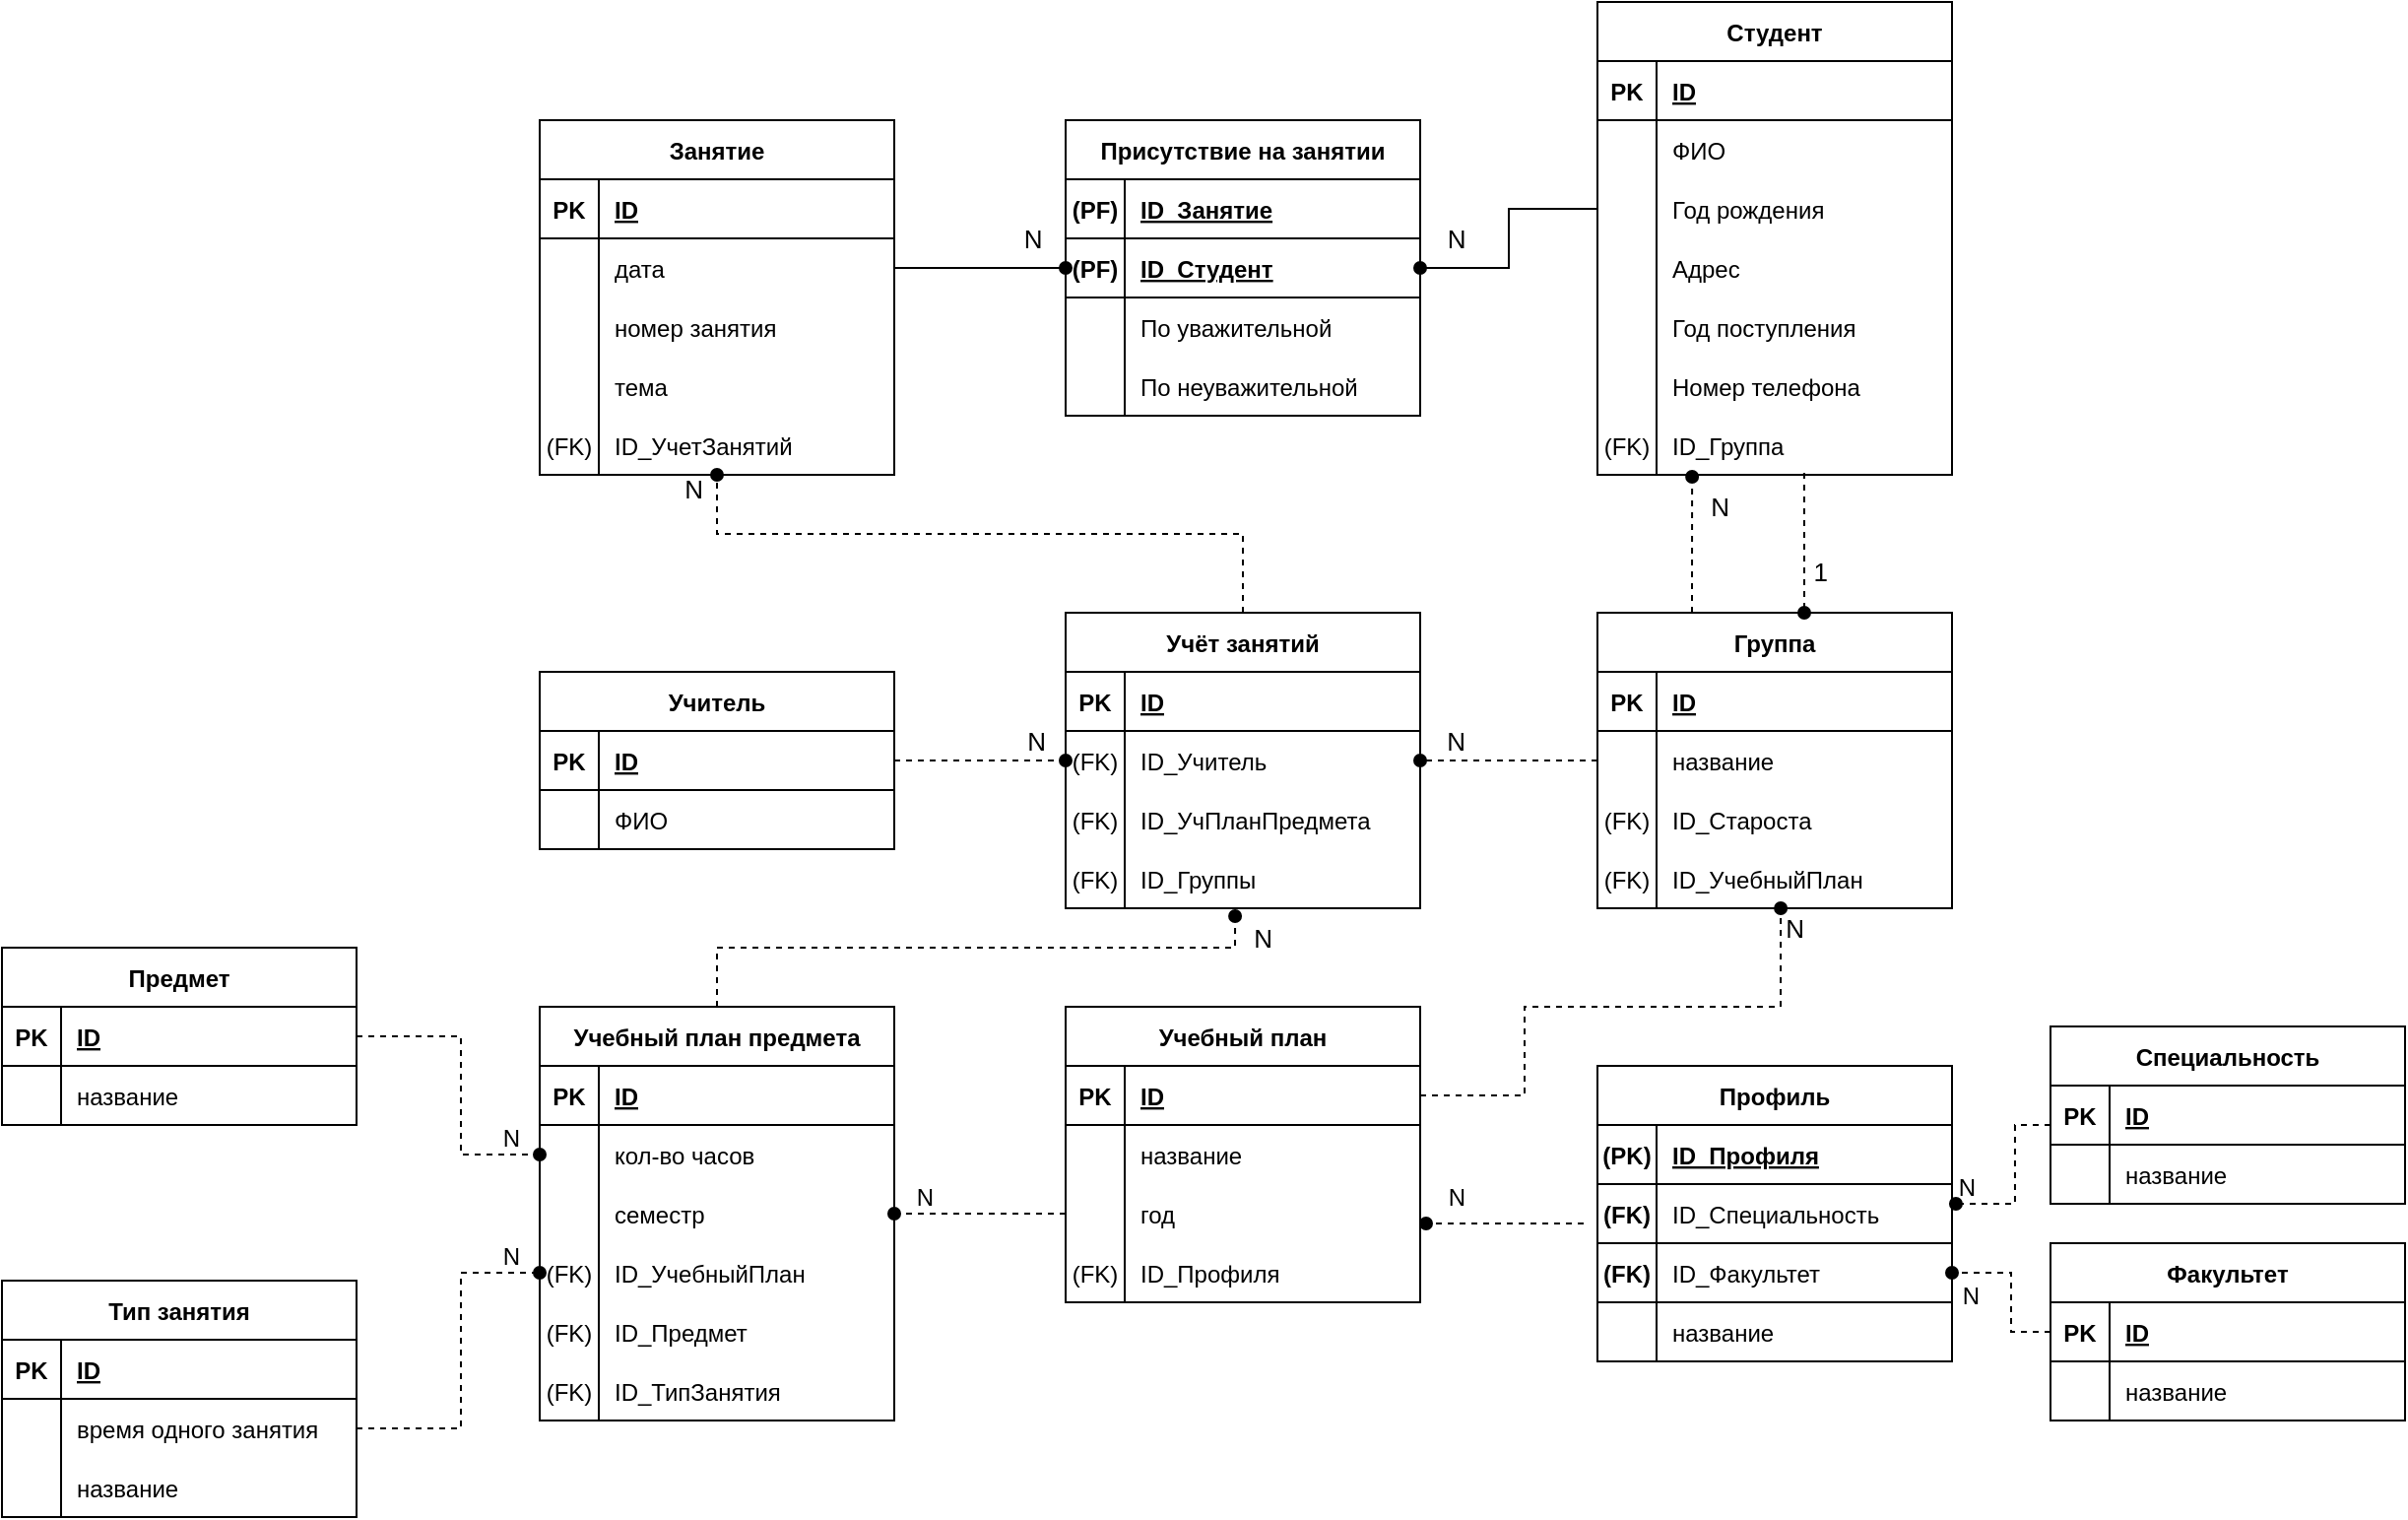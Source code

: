 <mxfile version="17.4.6" type="github">
  <diagram id="xsRfrzSp_q1T855Q-vbv" name="Page-1">
    <mxGraphModel dx="782" dy="649" grid="1" gridSize="10" guides="1" tooltips="1" connect="1" arrows="1" fold="1" page="1" pageScale="1" pageWidth="827" pageHeight="1169" math="0" shadow="0">
      <root>
        <mxCell id="0" />
        <mxCell id="1" parent="0" />
        <mxCell id="YNfdYXe8y2e8E_s2l16x-288" value="Профиль" style="shape=table;startSize=30;container=1;collapsible=1;childLayout=tableLayout;fixedRows=1;rowLines=0;fontStyle=1;align=center;resizeLast=1;" parent="1" vertex="1">
          <mxGeometry x="990" y="670" width="180" height="150" as="geometry" />
        </mxCell>
        <mxCell id="YNfdYXe8y2e8E_s2l16x-289" value="" style="shape=tableRow;horizontal=0;startSize=0;swimlaneHead=0;swimlaneBody=0;fillColor=none;collapsible=0;dropTarget=0;points=[[0,0.5],[1,0.5]];portConstraint=eastwest;top=0;left=0;right=0;bottom=1;" parent="YNfdYXe8y2e8E_s2l16x-288" vertex="1">
          <mxGeometry y="30" width="180" height="30" as="geometry" />
        </mxCell>
        <mxCell id="YNfdYXe8y2e8E_s2l16x-290" value="(PK)" style="shape=partialRectangle;connectable=0;fillColor=none;top=0;left=0;bottom=0;right=0;fontStyle=1;overflow=hidden;" parent="YNfdYXe8y2e8E_s2l16x-289" vertex="1">
          <mxGeometry width="30" height="30" as="geometry">
            <mxRectangle width="30" height="30" as="alternateBounds" />
          </mxGeometry>
        </mxCell>
        <mxCell id="YNfdYXe8y2e8E_s2l16x-291" value="ID_Профиля" style="shape=partialRectangle;connectable=0;fillColor=none;top=0;left=0;bottom=0;right=0;align=left;spacingLeft=6;fontStyle=5;overflow=hidden;" parent="YNfdYXe8y2e8E_s2l16x-289" vertex="1">
          <mxGeometry x="30" width="150" height="30" as="geometry">
            <mxRectangle width="150" height="30" as="alternateBounds" />
          </mxGeometry>
        </mxCell>
        <mxCell id="YNfdYXe8y2e8E_s2l16x-292" style="shape=tableRow;horizontal=0;startSize=0;swimlaneHead=0;swimlaneBody=0;fillColor=none;collapsible=0;dropTarget=0;points=[[0,0.5],[1,0.5]];portConstraint=eastwest;top=0;left=0;right=0;bottom=1;" parent="YNfdYXe8y2e8E_s2l16x-288" vertex="1">
          <mxGeometry y="60" width="180" height="30" as="geometry" />
        </mxCell>
        <mxCell id="YNfdYXe8y2e8E_s2l16x-293" value="(FK)" style="shape=partialRectangle;connectable=0;fillColor=none;top=0;left=0;bottom=0;right=0;fontStyle=1;overflow=hidden;" parent="YNfdYXe8y2e8E_s2l16x-292" vertex="1">
          <mxGeometry width="30" height="30" as="geometry">
            <mxRectangle width="30" height="30" as="alternateBounds" />
          </mxGeometry>
        </mxCell>
        <mxCell id="YNfdYXe8y2e8E_s2l16x-294" value="ID_Специальность" style="shape=partialRectangle;connectable=0;fillColor=none;top=0;left=0;bottom=0;right=0;align=left;spacingLeft=6;fontStyle=0;overflow=hidden;" parent="YNfdYXe8y2e8E_s2l16x-292" vertex="1">
          <mxGeometry x="30" width="150" height="30" as="geometry">
            <mxRectangle width="150" height="30" as="alternateBounds" />
          </mxGeometry>
        </mxCell>
        <mxCell id="YNfdYXe8y2e8E_s2l16x-295" style="shape=tableRow;horizontal=0;startSize=0;swimlaneHead=0;swimlaneBody=0;fillColor=none;collapsible=0;dropTarget=0;points=[[0,0.5],[1,0.5]];portConstraint=eastwest;top=0;left=0;right=0;bottom=1;" parent="YNfdYXe8y2e8E_s2l16x-288" vertex="1">
          <mxGeometry y="90" width="180" height="30" as="geometry" />
        </mxCell>
        <mxCell id="YNfdYXe8y2e8E_s2l16x-296" value="(FK)" style="shape=partialRectangle;connectable=0;fillColor=none;top=0;left=0;bottom=0;right=0;fontStyle=1;overflow=hidden;" parent="YNfdYXe8y2e8E_s2l16x-295" vertex="1">
          <mxGeometry width="30" height="30" as="geometry">
            <mxRectangle width="30" height="30" as="alternateBounds" />
          </mxGeometry>
        </mxCell>
        <mxCell id="YNfdYXe8y2e8E_s2l16x-297" value="ID_Факультет" style="shape=partialRectangle;connectable=0;fillColor=none;top=0;left=0;bottom=0;right=0;align=left;spacingLeft=6;fontStyle=0;overflow=hidden;" parent="YNfdYXe8y2e8E_s2l16x-295" vertex="1">
          <mxGeometry x="30" width="150" height="30" as="geometry">
            <mxRectangle width="150" height="30" as="alternateBounds" />
          </mxGeometry>
        </mxCell>
        <mxCell id="YNfdYXe8y2e8E_s2l16x-298" value="" style="shape=tableRow;horizontal=0;startSize=0;swimlaneHead=0;swimlaneBody=0;fillColor=none;collapsible=0;dropTarget=0;points=[[0,0.5],[1,0.5]];portConstraint=eastwest;top=0;left=0;right=0;bottom=0;" parent="YNfdYXe8y2e8E_s2l16x-288" vertex="1">
          <mxGeometry y="120" width="180" height="30" as="geometry" />
        </mxCell>
        <mxCell id="YNfdYXe8y2e8E_s2l16x-299" value="" style="shape=partialRectangle;connectable=0;fillColor=none;top=0;left=0;bottom=0;right=0;editable=1;overflow=hidden;" parent="YNfdYXe8y2e8E_s2l16x-298" vertex="1">
          <mxGeometry width="30" height="30" as="geometry">
            <mxRectangle width="30" height="30" as="alternateBounds" />
          </mxGeometry>
        </mxCell>
        <mxCell id="YNfdYXe8y2e8E_s2l16x-300" value="название" style="shape=partialRectangle;connectable=0;fillColor=none;top=0;left=0;bottom=0;right=0;align=left;spacingLeft=6;overflow=hidden;" parent="YNfdYXe8y2e8E_s2l16x-298" vertex="1">
          <mxGeometry x="30" width="150" height="30" as="geometry">
            <mxRectangle width="150" height="30" as="alternateBounds" />
          </mxGeometry>
        </mxCell>
        <mxCell id="YNfdYXe8y2e8E_s2l16x-301" value="Факультет" style="shape=table;startSize=30;container=1;collapsible=1;childLayout=tableLayout;fixedRows=1;rowLines=0;fontStyle=1;align=center;resizeLast=1;" parent="1" vertex="1">
          <mxGeometry x="1220" y="760" width="180" height="90" as="geometry" />
        </mxCell>
        <mxCell id="YNfdYXe8y2e8E_s2l16x-302" value="" style="shape=tableRow;horizontal=0;startSize=0;swimlaneHead=0;swimlaneBody=0;fillColor=none;collapsible=0;dropTarget=0;points=[[0,0.5],[1,0.5]];portConstraint=eastwest;top=0;left=0;right=0;bottom=1;" parent="YNfdYXe8y2e8E_s2l16x-301" vertex="1">
          <mxGeometry y="30" width="180" height="30" as="geometry" />
        </mxCell>
        <mxCell id="YNfdYXe8y2e8E_s2l16x-303" value="PK" style="shape=partialRectangle;connectable=0;fillColor=none;top=0;left=0;bottom=0;right=0;fontStyle=1;overflow=hidden;" parent="YNfdYXe8y2e8E_s2l16x-302" vertex="1">
          <mxGeometry width="30" height="30" as="geometry">
            <mxRectangle width="30" height="30" as="alternateBounds" />
          </mxGeometry>
        </mxCell>
        <mxCell id="YNfdYXe8y2e8E_s2l16x-304" value="ID" style="shape=partialRectangle;connectable=0;fillColor=none;top=0;left=0;bottom=0;right=0;align=left;spacingLeft=6;fontStyle=5;overflow=hidden;" parent="YNfdYXe8y2e8E_s2l16x-302" vertex="1">
          <mxGeometry x="30" width="150" height="30" as="geometry">
            <mxRectangle width="150" height="30" as="alternateBounds" />
          </mxGeometry>
        </mxCell>
        <mxCell id="YNfdYXe8y2e8E_s2l16x-305" value="" style="shape=tableRow;horizontal=0;startSize=0;swimlaneHead=0;swimlaneBody=0;fillColor=none;collapsible=0;dropTarget=0;points=[[0,0.5],[1,0.5]];portConstraint=eastwest;top=0;left=0;right=0;bottom=0;" parent="YNfdYXe8y2e8E_s2l16x-301" vertex="1">
          <mxGeometry y="60" width="180" height="30" as="geometry" />
        </mxCell>
        <mxCell id="YNfdYXe8y2e8E_s2l16x-306" value="" style="shape=partialRectangle;connectable=0;fillColor=none;top=0;left=0;bottom=0;right=0;editable=1;overflow=hidden;" parent="YNfdYXe8y2e8E_s2l16x-305" vertex="1">
          <mxGeometry width="30" height="30" as="geometry">
            <mxRectangle width="30" height="30" as="alternateBounds" />
          </mxGeometry>
        </mxCell>
        <mxCell id="YNfdYXe8y2e8E_s2l16x-307" value="название" style="shape=partialRectangle;connectable=0;fillColor=none;top=0;left=0;bottom=0;right=0;align=left;spacingLeft=6;overflow=hidden;" parent="YNfdYXe8y2e8E_s2l16x-305" vertex="1">
          <mxGeometry x="30" width="150" height="30" as="geometry">
            <mxRectangle width="150" height="30" as="alternateBounds" />
          </mxGeometry>
        </mxCell>
        <mxCell id="YNfdYXe8y2e8E_s2l16x-315" value="Специальность" style="shape=table;startSize=30;container=1;collapsible=1;childLayout=tableLayout;fixedRows=1;rowLines=0;fontStyle=1;align=center;resizeLast=1;" parent="1" vertex="1">
          <mxGeometry x="1220" y="650" width="180" height="90" as="geometry" />
        </mxCell>
        <mxCell id="YNfdYXe8y2e8E_s2l16x-316" value="" style="shape=tableRow;horizontal=0;startSize=0;swimlaneHead=0;swimlaneBody=0;fillColor=none;collapsible=0;dropTarget=0;points=[[0,0.5],[1,0.5]];portConstraint=eastwest;top=0;left=0;right=0;bottom=1;" parent="YNfdYXe8y2e8E_s2l16x-315" vertex="1">
          <mxGeometry y="30" width="180" height="30" as="geometry" />
        </mxCell>
        <mxCell id="YNfdYXe8y2e8E_s2l16x-317" value="PK" style="shape=partialRectangle;connectable=0;fillColor=none;top=0;left=0;bottom=0;right=0;fontStyle=1;overflow=hidden;" parent="YNfdYXe8y2e8E_s2l16x-316" vertex="1">
          <mxGeometry width="30" height="30" as="geometry">
            <mxRectangle width="30" height="30" as="alternateBounds" />
          </mxGeometry>
        </mxCell>
        <mxCell id="YNfdYXe8y2e8E_s2l16x-318" value="ID" style="shape=partialRectangle;connectable=0;fillColor=none;top=0;left=0;bottom=0;right=0;align=left;spacingLeft=6;fontStyle=5;overflow=hidden;" parent="YNfdYXe8y2e8E_s2l16x-316" vertex="1">
          <mxGeometry x="30" width="150" height="30" as="geometry">
            <mxRectangle width="150" height="30" as="alternateBounds" />
          </mxGeometry>
        </mxCell>
        <mxCell id="YNfdYXe8y2e8E_s2l16x-319" value="" style="shape=tableRow;horizontal=0;startSize=0;swimlaneHead=0;swimlaneBody=0;fillColor=none;collapsible=0;dropTarget=0;points=[[0,0.5],[1,0.5]];portConstraint=eastwest;top=0;left=0;right=0;bottom=0;" parent="YNfdYXe8y2e8E_s2l16x-315" vertex="1">
          <mxGeometry y="60" width="180" height="30" as="geometry" />
        </mxCell>
        <mxCell id="YNfdYXe8y2e8E_s2l16x-320" value="" style="shape=partialRectangle;connectable=0;fillColor=none;top=0;left=0;bottom=0;right=0;editable=1;overflow=hidden;" parent="YNfdYXe8y2e8E_s2l16x-319" vertex="1">
          <mxGeometry width="30" height="30" as="geometry">
            <mxRectangle width="30" height="30" as="alternateBounds" />
          </mxGeometry>
        </mxCell>
        <mxCell id="YNfdYXe8y2e8E_s2l16x-321" value="название" style="shape=partialRectangle;connectable=0;fillColor=none;top=0;left=0;bottom=0;right=0;align=left;spacingLeft=6;overflow=hidden;" parent="YNfdYXe8y2e8E_s2l16x-319" vertex="1">
          <mxGeometry x="30" width="150" height="30" as="geometry">
            <mxRectangle width="150" height="30" as="alternateBounds" />
          </mxGeometry>
        </mxCell>
        <mxCell id="YNfdYXe8y2e8E_s2l16x-324" value="" style="endArrow=oval;html=1;rounded=0;exitX=-0.011;exitY=-0.167;exitDx=0;exitDy=0;exitPerimeter=0;endFill=1;entryX=1;entryY=0.5;entryDx=0;entryDy=0;dashed=1;" parent="1" edge="1">
          <mxGeometry relative="1" as="geometry">
            <mxPoint x="1220" y="699.99" as="sourcePoint" />
            <mxPoint x="1171.98" y="740" as="targetPoint" />
            <Array as="points">
              <mxPoint x="1201.98" y="700" />
              <mxPoint x="1201.98" y="720" />
              <mxPoint x="1201.98" y="740" />
            </Array>
          </mxGeometry>
        </mxCell>
        <mxCell id="YNfdYXe8y2e8E_s2l16x-325" value="N" style="resizable=0;html=1;align=right;verticalAlign=bottom;" parent="YNfdYXe8y2e8E_s2l16x-324" connectable="0" vertex="1">
          <mxGeometry x="1" relative="1" as="geometry">
            <mxPoint x="10" as="offset" />
          </mxGeometry>
        </mxCell>
        <mxCell id="YNfdYXe8y2e8E_s2l16x-326" value="" style="endArrow=oval;html=1;rounded=0;entryX=1;entryY=0.5;entryDx=0;entryDy=0;endFill=1;exitX=0;exitY=0.5;exitDx=0;exitDy=0;dashed=1;" parent="1" source="YNfdYXe8y2e8E_s2l16x-302" target="YNfdYXe8y2e8E_s2l16x-295" edge="1">
          <mxGeometry relative="1" as="geometry">
            <mxPoint x="1240" y="850" as="sourcePoint" />
            <mxPoint x="1110" y="700" as="targetPoint" />
            <Array as="points">
              <mxPoint x="1200" y="805" />
              <mxPoint x="1200" y="775" />
            </Array>
          </mxGeometry>
        </mxCell>
        <mxCell id="YNfdYXe8y2e8E_s2l16x-327" value="N" style="resizable=0;html=1;align=right;verticalAlign=bottom;" parent="YNfdYXe8y2e8E_s2l16x-326" connectable="0" vertex="1">
          <mxGeometry x="1" relative="1" as="geometry">
            <mxPoint x="14" y="20" as="offset" />
          </mxGeometry>
        </mxCell>
        <mxCell id="YNfdYXe8y2e8E_s2l16x-328" value="Учебный план" style="shape=table;startSize=30;container=1;collapsible=1;childLayout=tableLayout;fixedRows=1;rowLines=0;fontStyle=1;align=center;resizeLast=1;" parent="1" vertex="1">
          <mxGeometry x="720" y="640" width="180" height="150" as="geometry" />
        </mxCell>
        <mxCell id="YNfdYXe8y2e8E_s2l16x-329" value="" style="shape=tableRow;horizontal=0;startSize=0;swimlaneHead=0;swimlaneBody=0;fillColor=none;collapsible=0;dropTarget=0;points=[[0,0.5],[1,0.5]];portConstraint=eastwest;top=0;left=0;right=0;bottom=1;" parent="YNfdYXe8y2e8E_s2l16x-328" vertex="1">
          <mxGeometry y="30" width="180" height="30" as="geometry" />
        </mxCell>
        <mxCell id="YNfdYXe8y2e8E_s2l16x-330" value="PK" style="shape=partialRectangle;connectable=0;fillColor=none;top=0;left=0;bottom=0;right=0;fontStyle=1;overflow=hidden;" parent="YNfdYXe8y2e8E_s2l16x-329" vertex="1">
          <mxGeometry width="30" height="30" as="geometry">
            <mxRectangle width="30" height="30" as="alternateBounds" />
          </mxGeometry>
        </mxCell>
        <mxCell id="YNfdYXe8y2e8E_s2l16x-331" value="ID" style="shape=partialRectangle;connectable=0;fillColor=none;top=0;left=0;bottom=0;right=0;align=left;spacingLeft=6;fontStyle=5;overflow=hidden;" parent="YNfdYXe8y2e8E_s2l16x-329" vertex="1">
          <mxGeometry x="30" width="150" height="30" as="geometry">
            <mxRectangle width="150" height="30" as="alternateBounds" />
          </mxGeometry>
        </mxCell>
        <mxCell id="YNfdYXe8y2e8E_s2l16x-332" value="" style="shape=tableRow;horizontal=0;startSize=0;swimlaneHead=0;swimlaneBody=0;fillColor=none;collapsible=0;dropTarget=0;points=[[0,0.5],[1,0.5]];portConstraint=eastwest;top=0;left=0;right=0;bottom=0;" parent="YNfdYXe8y2e8E_s2l16x-328" vertex="1">
          <mxGeometry y="60" width="180" height="30" as="geometry" />
        </mxCell>
        <mxCell id="YNfdYXe8y2e8E_s2l16x-333" value="" style="shape=partialRectangle;connectable=0;fillColor=none;top=0;left=0;bottom=0;right=0;editable=1;overflow=hidden;" parent="YNfdYXe8y2e8E_s2l16x-332" vertex="1">
          <mxGeometry width="30" height="30" as="geometry">
            <mxRectangle width="30" height="30" as="alternateBounds" />
          </mxGeometry>
        </mxCell>
        <mxCell id="YNfdYXe8y2e8E_s2l16x-334" value="название" style="shape=partialRectangle;connectable=0;fillColor=none;top=0;left=0;bottom=0;right=0;align=left;spacingLeft=6;overflow=hidden;" parent="YNfdYXe8y2e8E_s2l16x-332" vertex="1">
          <mxGeometry x="30" width="150" height="30" as="geometry">
            <mxRectangle width="150" height="30" as="alternateBounds" />
          </mxGeometry>
        </mxCell>
        <mxCell id="YNfdYXe8y2e8E_s2l16x-335" value="" style="shape=tableRow;horizontal=0;startSize=0;swimlaneHead=0;swimlaneBody=0;fillColor=none;collapsible=0;dropTarget=0;points=[[0,0.5],[1,0.5]];portConstraint=eastwest;top=0;left=0;right=0;bottom=0;" parent="YNfdYXe8y2e8E_s2l16x-328" vertex="1">
          <mxGeometry y="90" width="180" height="30" as="geometry" />
        </mxCell>
        <mxCell id="YNfdYXe8y2e8E_s2l16x-336" value="" style="shape=partialRectangle;connectable=0;fillColor=none;top=0;left=0;bottom=0;right=0;editable=1;overflow=hidden;" parent="YNfdYXe8y2e8E_s2l16x-335" vertex="1">
          <mxGeometry width="30" height="30" as="geometry">
            <mxRectangle width="30" height="30" as="alternateBounds" />
          </mxGeometry>
        </mxCell>
        <mxCell id="YNfdYXe8y2e8E_s2l16x-337" value="год" style="shape=partialRectangle;connectable=0;fillColor=none;top=0;left=0;bottom=0;right=0;align=left;spacingLeft=6;overflow=hidden;" parent="YNfdYXe8y2e8E_s2l16x-335" vertex="1">
          <mxGeometry x="30" width="150" height="30" as="geometry">
            <mxRectangle width="150" height="30" as="alternateBounds" />
          </mxGeometry>
        </mxCell>
        <mxCell id="YNfdYXe8y2e8E_s2l16x-338" value="" style="shape=tableRow;horizontal=0;startSize=0;swimlaneHead=0;swimlaneBody=0;fillColor=none;collapsible=0;dropTarget=0;points=[[0,0.5],[1,0.5]];portConstraint=eastwest;top=0;left=0;right=0;bottom=0;" parent="YNfdYXe8y2e8E_s2l16x-328" vertex="1">
          <mxGeometry y="120" width="180" height="30" as="geometry" />
        </mxCell>
        <mxCell id="YNfdYXe8y2e8E_s2l16x-339" value="(FK)" style="shape=partialRectangle;connectable=0;fillColor=none;top=0;left=0;bottom=0;right=0;editable=1;overflow=hidden;" parent="YNfdYXe8y2e8E_s2l16x-338" vertex="1">
          <mxGeometry width="30" height="30" as="geometry">
            <mxRectangle width="30" height="30" as="alternateBounds" />
          </mxGeometry>
        </mxCell>
        <mxCell id="YNfdYXe8y2e8E_s2l16x-340" value="ID_Профиля" style="shape=partialRectangle;connectable=0;fillColor=none;top=0;left=0;bottom=0;right=0;align=left;spacingLeft=6;overflow=hidden;" parent="YNfdYXe8y2e8E_s2l16x-338" vertex="1">
          <mxGeometry x="30" width="150" height="30" as="geometry">
            <mxRectangle width="150" height="30" as="alternateBounds" />
          </mxGeometry>
        </mxCell>
        <mxCell id="YNfdYXe8y2e8E_s2l16x-347" value="" style="endArrow=oval;html=1;rounded=0;dashed=1;startArrow=none;startFill=0;endFill=1;" parent="1" edge="1">
          <mxGeometry relative="1" as="geometry">
            <mxPoint x="983" y="750" as="sourcePoint" />
            <mxPoint x="903" y="750" as="targetPoint" />
          </mxGeometry>
        </mxCell>
        <mxCell id="YNfdYXe8y2e8E_s2l16x-348" value="N" style="resizable=0;html=1;align=right;verticalAlign=bottom;" parent="YNfdYXe8y2e8E_s2l16x-347" connectable="0" vertex="1">
          <mxGeometry x="1" relative="1" as="geometry">
            <mxPoint x="20" y="-5" as="offset" />
          </mxGeometry>
        </mxCell>
        <mxCell id="YNfdYXe8y2e8E_s2l16x-349" value="Учебный план предмета" style="shape=table;startSize=30;container=1;collapsible=1;childLayout=tableLayout;fixedRows=1;rowLines=0;fontStyle=1;align=center;resizeLast=1;" parent="1" vertex="1">
          <mxGeometry x="453" y="640" width="180" height="210" as="geometry" />
        </mxCell>
        <mxCell id="YNfdYXe8y2e8E_s2l16x-350" value="" style="shape=tableRow;horizontal=0;startSize=0;swimlaneHead=0;swimlaneBody=0;fillColor=none;collapsible=0;dropTarget=0;points=[[0,0.5],[1,0.5]];portConstraint=eastwest;top=0;left=0;right=0;bottom=1;" parent="YNfdYXe8y2e8E_s2l16x-349" vertex="1">
          <mxGeometry y="30" width="180" height="30" as="geometry" />
        </mxCell>
        <mxCell id="YNfdYXe8y2e8E_s2l16x-351" value="PK" style="shape=partialRectangle;connectable=0;fillColor=none;top=0;left=0;bottom=0;right=0;fontStyle=1;overflow=hidden;" parent="YNfdYXe8y2e8E_s2l16x-350" vertex="1">
          <mxGeometry width="30" height="30" as="geometry">
            <mxRectangle width="30" height="30" as="alternateBounds" />
          </mxGeometry>
        </mxCell>
        <mxCell id="YNfdYXe8y2e8E_s2l16x-352" value="ID" style="shape=partialRectangle;connectable=0;fillColor=none;top=0;left=0;bottom=0;right=0;align=left;spacingLeft=6;fontStyle=5;overflow=hidden;" parent="YNfdYXe8y2e8E_s2l16x-350" vertex="1">
          <mxGeometry x="30" width="150" height="30" as="geometry">
            <mxRectangle width="150" height="30" as="alternateBounds" />
          </mxGeometry>
        </mxCell>
        <mxCell id="YNfdYXe8y2e8E_s2l16x-353" value="" style="shape=tableRow;horizontal=0;startSize=0;swimlaneHead=0;swimlaneBody=0;fillColor=none;collapsible=0;dropTarget=0;points=[[0,0.5],[1,0.5]];portConstraint=eastwest;top=0;left=0;right=0;bottom=0;" parent="YNfdYXe8y2e8E_s2l16x-349" vertex="1">
          <mxGeometry y="60" width="180" height="30" as="geometry" />
        </mxCell>
        <mxCell id="YNfdYXe8y2e8E_s2l16x-354" value="" style="shape=partialRectangle;connectable=0;fillColor=none;top=0;left=0;bottom=0;right=0;editable=1;overflow=hidden;" parent="YNfdYXe8y2e8E_s2l16x-353" vertex="1">
          <mxGeometry width="30" height="30" as="geometry">
            <mxRectangle width="30" height="30" as="alternateBounds" />
          </mxGeometry>
        </mxCell>
        <mxCell id="YNfdYXe8y2e8E_s2l16x-355" value="кол-во часов" style="shape=partialRectangle;connectable=0;fillColor=none;top=0;left=0;bottom=0;right=0;align=left;spacingLeft=6;overflow=hidden;" parent="YNfdYXe8y2e8E_s2l16x-353" vertex="1">
          <mxGeometry x="30" width="150" height="30" as="geometry">
            <mxRectangle width="150" height="30" as="alternateBounds" />
          </mxGeometry>
        </mxCell>
        <mxCell id="YNfdYXe8y2e8E_s2l16x-356" value="" style="shape=tableRow;horizontal=0;startSize=0;swimlaneHead=0;swimlaneBody=0;fillColor=none;collapsible=0;dropTarget=0;points=[[0,0.5],[1,0.5]];portConstraint=eastwest;top=0;left=0;right=0;bottom=0;" parent="YNfdYXe8y2e8E_s2l16x-349" vertex="1">
          <mxGeometry y="90" width="180" height="30" as="geometry" />
        </mxCell>
        <mxCell id="YNfdYXe8y2e8E_s2l16x-357" value="" style="shape=partialRectangle;connectable=0;fillColor=none;top=0;left=0;bottom=0;right=0;editable=1;overflow=hidden;" parent="YNfdYXe8y2e8E_s2l16x-356" vertex="1">
          <mxGeometry width="30" height="30" as="geometry">
            <mxRectangle width="30" height="30" as="alternateBounds" />
          </mxGeometry>
        </mxCell>
        <mxCell id="YNfdYXe8y2e8E_s2l16x-358" value="семестр" style="shape=partialRectangle;connectable=0;fillColor=none;top=0;left=0;bottom=0;right=0;align=left;spacingLeft=6;overflow=hidden;" parent="YNfdYXe8y2e8E_s2l16x-356" vertex="1">
          <mxGeometry x="30" width="150" height="30" as="geometry">
            <mxRectangle width="150" height="30" as="alternateBounds" />
          </mxGeometry>
        </mxCell>
        <mxCell id="YNfdYXe8y2e8E_s2l16x-359" value="" style="shape=tableRow;horizontal=0;startSize=0;swimlaneHead=0;swimlaneBody=0;fillColor=none;collapsible=0;dropTarget=0;points=[[0,0.5],[1,0.5]];portConstraint=eastwest;top=0;left=0;right=0;bottom=0;" parent="YNfdYXe8y2e8E_s2l16x-349" vertex="1">
          <mxGeometry y="120" width="180" height="30" as="geometry" />
        </mxCell>
        <mxCell id="YNfdYXe8y2e8E_s2l16x-360" value="(FK)" style="shape=partialRectangle;connectable=0;fillColor=none;top=0;left=0;bottom=0;right=0;editable=1;overflow=hidden;" parent="YNfdYXe8y2e8E_s2l16x-359" vertex="1">
          <mxGeometry width="30" height="30" as="geometry">
            <mxRectangle width="30" height="30" as="alternateBounds" />
          </mxGeometry>
        </mxCell>
        <mxCell id="YNfdYXe8y2e8E_s2l16x-361" value="ID_УчебныйПлан" style="shape=partialRectangle;connectable=0;fillColor=none;top=0;left=0;bottom=0;right=0;align=left;spacingLeft=6;overflow=hidden;" parent="YNfdYXe8y2e8E_s2l16x-359" vertex="1">
          <mxGeometry x="30" width="150" height="30" as="geometry">
            <mxRectangle width="150" height="30" as="alternateBounds" />
          </mxGeometry>
        </mxCell>
        <mxCell id="YNfdYXe8y2e8E_s2l16x-362" style="shape=tableRow;horizontal=0;startSize=0;swimlaneHead=0;swimlaneBody=0;fillColor=none;collapsible=0;dropTarget=0;points=[[0,0.5],[1,0.5]];portConstraint=eastwest;top=0;left=0;right=0;bottom=0;" parent="YNfdYXe8y2e8E_s2l16x-349" vertex="1">
          <mxGeometry y="150" width="180" height="30" as="geometry" />
        </mxCell>
        <mxCell id="YNfdYXe8y2e8E_s2l16x-363" value="(FK)" style="shape=partialRectangle;connectable=0;fillColor=none;top=0;left=0;bottom=0;right=0;editable=1;overflow=hidden;" parent="YNfdYXe8y2e8E_s2l16x-362" vertex="1">
          <mxGeometry width="30" height="30" as="geometry">
            <mxRectangle width="30" height="30" as="alternateBounds" />
          </mxGeometry>
        </mxCell>
        <mxCell id="YNfdYXe8y2e8E_s2l16x-364" value="ID_Предмет" style="shape=partialRectangle;connectable=0;fillColor=none;top=0;left=0;bottom=0;right=0;align=left;spacingLeft=6;overflow=hidden;" parent="YNfdYXe8y2e8E_s2l16x-362" vertex="1">
          <mxGeometry x="30" width="150" height="30" as="geometry">
            <mxRectangle width="150" height="30" as="alternateBounds" />
          </mxGeometry>
        </mxCell>
        <mxCell id="YNfdYXe8y2e8E_s2l16x-365" style="shape=tableRow;horizontal=0;startSize=0;swimlaneHead=0;swimlaneBody=0;fillColor=none;collapsible=0;dropTarget=0;points=[[0,0.5],[1,0.5]];portConstraint=eastwest;top=0;left=0;right=0;bottom=0;" parent="YNfdYXe8y2e8E_s2l16x-349" vertex="1">
          <mxGeometry y="180" width="180" height="30" as="geometry" />
        </mxCell>
        <mxCell id="YNfdYXe8y2e8E_s2l16x-366" value="(FK)" style="shape=partialRectangle;connectable=0;fillColor=none;top=0;left=0;bottom=0;right=0;editable=1;overflow=hidden;" parent="YNfdYXe8y2e8E_s2l16x-365" vertex="1">
          <mxGeometry width="30" height="30" as="geometry">
            <mxRectangle width="30" height="30" as="alternateBounds" />
          </mxGeometry>
        </mxCell>
        <mxCell id="YNfdYXe8y2e8E_s2l16x-367" value="ID_ТипЗанятия" style="shape=partialRectangle;connectable=0;fillColor=none;top=0;left=0;bottom=0;right=0;align=left;spacingLeft=6;overflow=hidden;" parent="YNfdYXe8y2e8E_s2l16x-365" vertex="1">
          <mxGeometry x="30" width="150" height="30" as="geometry">
            <mxRectangle width="150" height="30" as="alternateBounds" />
          </mxGeometry>
        </mxCell>
        <mxCell id="YNfdYXe8y2e8E_s2l16x-368" value="Предмет" style="shape=table;startSize=30;container=1;collapsible=1;childLayout=tableLayout;fixedRows=1;rowLines=0;fontStyle=1;align=center;resizeLast=1;" parent="1" vertex="1">
          <mxGeometry x="180" y="610" width="180" height="90" as="geometry" />
        </mxCell>
        <mxCell id="YNfdYXe8y2e8E_s2l16x-369" value="" style="shape=tableRow;horizontal=0;startSize=0;swimlaneHead=0;swimlaneBody=0;fillColor=none;collapsible=0;dropTarget=0;points=[[0,0.5],[1,0.5]];portConstraint=eastwest;top=0;left=0;right=0;bottom=1;" parent="YNfdYXe8y2e8E_s2l16x-368" vertex="1">
          <mxGeometry y="30" width="180" height="30" as="geometry" />
        </mxCell>
        <mxCell id="YNfdYXe8y2e8E_s2l16x-370" value="PK" style="shape=partialRectangle;connectable=0;fillColor=none;top=0;left=0;bottom=0;right=0;fontStyle=1;overflow=hidden;" parent="YNfdYXe8y2e8E_s2l16x-369" vertex="1">
          <mxGeometry width="30" height="30" as="geometry">
            <mxRectangle width="30" height="30" as="alternateBounds" />
          </mxGeometry>
        </mxCell>
        <mxCell id="YNfdYXe8y2e8E_s2l16x-371" value="ID" style="shape=partialRectangle;connectable=0;fillColor=none;top=0;left=0;bottom=0;right=0;align=left;spacingLeft=6;fontStyle=5;overflow=hidden;" parent="YNfdYXe8y2e8E_s2l16x-369" vertex="1">
          <mxGeometry x="30" width="150" height="30" as="geometry">
            <mxRectangle width="150" height="30" as="alternateBounds" />
          </mxGeometry>
        </mxCell>
        <mxCell id="YNfdYXe8y2e8E_s2l16x-372" value="" style="shape=tableRow;horizontal=0;startSize=0;swimlaneHead=0;swimlaneBody=0;fillColor=none;collapsible=0;dropTarget=0;points=[[0,0.5],[1,0.5]];portConstraint=eastwest;top=0;left=0;right=0;bottom=0;" parent="YNfdYXe8y2e8E_s2l16x-368" vertex="1">
          <mxGeometry y="60" width="180" height="30" as="geometry" />
        </mxCell>
        <mxCell id="YNfdYXe8y2e8E_s2l16x-373" value="" style="shape=partialRectangle;connectable=0;fillColor=none;top=0;left=0;bottom=0;right=0;editable=1;overflow=hidden;" parent="YNfdYXe8y2e8E_s2l16x-372" vertex="1">
          <mxGeometry width="30" height="30" as="geometry">
            <mxRectangle width="30" height="30" as="alternateBounds" />
          </mxGeometry>
        </mxCell>
        <mxCell id="YNfdYXe8y2e8E_s2l16x-374" value="название" style="shape=partialRectangle;connectable=0;fillColor=none;top=0;left=0;bottom=0;right=0;align=left;spacingLeft=6;overflow=hidden;" parent="YNfdYXe8y2e8E_s2l16x-372" vertex="1">
          <mxGeometry x="30" width="150" height="30" as="geometry">
            <mxRectangle width="150" height="30" as="alternateBounds" />
          </mxGeometry>
        </mxCell>
        <mxCell id="YNfdYXe8y2e8E_s2l16x-375" value="Тип занятия" style="shape=table;startSize=30;container=1;collapsible=1;childLayout=tableLayout;fixedRows=1;rowLines=0;fontStyle=1;align=center;resizeLast=1;" parent="1" vertex="1">
          <mxGeometry x="180" y="779" width="180" height="120" as="geometry" />
        </mxCell>
        <mxCell id="YNfdYXe8y2e8E_s2l16x-376" value="" style="shape=tableRow;horizontal=0;startSize=0;swimlaneHead=0;swimlaneBody=0;fillColor=none;collapsible=0;dropTarget=0;points=[[0,0.5],[1,0.5]];portConstraint=eastwest;top=0;left=0;right=0;bottom=1;" parent="YNfdYXe8y2e8E_s2l16x-375" vertex="1">
          <mxGeometry y="30" width="180" height="30" as="geometry" />
        </mxCell>
        <mxCell id="YNfdYXe8y2e8E_s2l16x-377" value="PK" style="shape=partialRectangle;connectable=0;fillColor=none;top=0;left=0;bottom=0;right=0;fontStyle=1;overflow=hidden;" parent="YNfdYXe8y2e8E_s2l16x-376" vertex="1">
          <mxGeometry width="30" height="30" as="geometry">
            <mxRectangle width="30" height="30" as="alternateBounds" />
          </mxGeometry>
        </mxCell>
        <mxCell id="YNfdYXe8y2e8E_s2l16x-378" value="ID" style="shape=partialRectangle;connectable=0;fillColor=none;top=0;left=0;bottom=0;right=0;align=left;spacingLeft=6;fontStyle=5;overflow=hidden;" parent="YNfdYXe8y2e8E_s2l16x-376" vertex="1">
          <mxGeometry x="30" width="150" height="30" as="geometry">
            <mxRectangle width="150" height="30" as="alternateBounds" />
          </mxGeometry>
        </mxCell>
        <mxCell id="YNfdYXe8y2e8E_s2l16x-379" value="" style="shape=tableRow;horizontal=0;startSize=0;swimlaneHead=0;swimlaneBody=0;fillColor=none;collapsible=0;dropTarget=0;points=[[0,0.5],[1,0.5]];portConstraint=eastwest;top=0;left=0;right=0;bottom=0;" parent="YNfdYXe8y2e8E_s2l16x-375" vertex="1">
          <mxGeometry y="60" width="180" height="30" as="geometry" />
        </mxCell>
        <mxCell id="YNfdYXe8y2e8E_s2l16x-380" value="" style="shape=partialRectangle;connectable=0;fillColor=none;top=0;left=0;bottom=0;right=0;editable=1;overflow=hidden;" parent="YNfdYXe8y2e8E_s2l16x-379" vertex="1">
          <mxGeometry width="30" height="30" as="geometry">
            <mxRectangle width="30" height="30" as="alternateBounds" />
          </mxGeometry>
        </mxCell>
        <mxCell id="YNfdYXe8y2e8E_s2l16x-381" value="время одного занятия" style="shape=partialRectangle;connectable=0;fillColor=none;top=0;left=0;bottom=0;right=0;align=left;spacingLeft=6;overflow=hidden;" parent="YNfdYXe8y2e8E_s2l16x-379" vertex="1">
          <mxGeometry x="30" width="150" height="30" as="geometry">
            <mxRectangle width="150" height="30" as="alternateBounds" />
          </mxGeometry>
        </mxCell>
        <mxCell id="YNfdYXe8y2e8E_s2l16x-382" value="" style="shape=tableRow;horizontal=0;startSize=0;swimlaneHead=0;swimlaneBody=0;fillColor=none;collapsible=0;dropTarget=0;points=[[0,0.5],[1,0.5]];portConstraint=eastwest;top=0;left=0;right=0;bottom=0;" parent="YNfdYXe8y2e8E_s2l16x-375" vertex="1">
          <mxGeometry y="90" width="180" height="30" as="geometry" />
        </mxCell>
        <mxCell id="YNfdYXe8y2e8E_s2l16x-383" value="" style="shape=partialRectangle;connectable=0;fillColor=none;top=0;left=0;bottom=0;right=0;editable=1;overflow=hidden;" parent="YNfdYXe8y2e8E_s2l16x-382" vertex="1">
          <mxGeometry width="30" height="30" as="geometry">
            <mxRectangle width="30" height="30" as="alternateBounds" />
          </mxGeometry>
        </mxCell>
        <mxCell id="YNfdYXe8y2e8E_s2l16x-384" value="название" style="shape=partialRectangle;connectable=0;fillColor=none;top=0;left=0;bottom=0;right=0;align=left;spacingLeft=6;overflow=hidden;" parent="YNfdYXe8y2e8E_s2l16x-382" vertex="1">
          <mxGeometry x="30" width="150" height="30" as="geometry">
            <mxRectangle width="150" height="30" as="alternateBounds" />
          </mxGeometry>
        </mxCell>
        <mxCell id="YNfdYXe8y2e8E_s2l16x-385" value="" style="endArrow=oval;html=1;rounded=0;dashed=1;exitX=1;exitY=0.5;exitDx=0;exitDy=0;entryX=0;entryY=0.5;entryDx=0;entryDy=0;endFill=1;" parent="1" source="YNfdYXe8y2e8E_s2l16x-379" target="YNfdYXe8y2e8E_s2l16x-359" edge="1">
          <mxGeometry relative="1" as="geometry">
            <mxPoint x="373" y="750" as="sourcePoint" />
            <mxPoint x="533" y="750" as="targetPoint" />
            <Array as="points">
              <mxPoint x="413" y="854" />
              <mxPoint x="413" y="775" />
            </Array>
          </mxGeometry>
        </mxCell>
        <mxCell id="YNfdYXe8y2e8E_s2l16x-387" value="N" style="resizable=0;html=1;align=right;verticalAlign=bottom;" parent="YNfdYXe8y2e8E_s2l16x-385" connectable="0" vertex="1">
          <mxGeometry x="1" relative="1" as="geometry">
            <mxPoint x="-10" as="offset" />
          </mxGeometry>
        </mxCell>
        <mxCell id="YNfdYXe8y2e8E_s2l16x-388" value="" style="endArrow=oval;html=1;rounded=0;dashed=1;exitX=1;exitY=0.5;exitDx=0;exitDy=0;entryX=0;entryY=0.5;entryDx=0;entryDy=0;endFill=1;" parent="1" source="YNfdYXe8y2e8E_s2l16x-369" target="YNfdYXe8y2e8E_s2l16x-353" edge="1">
          <mxGeometry relative="1" as="geometry">
            <mxPoint x="373" y="750" as="sourcePoint" />
            <mxPoint x="533" y="750" as="targetPoint" />
            <Array as="points">
              <mxPoint x="413" y="655" />
              <mxPoint x="413" y="715" />
            </Array>
          </mxGeometry>
        </mxCell>
        <mxCell id="YNfdYXe8y2e8E_s2l16x-389" value="N" style="resizable=0;html=1;align=right;verticalAlign=bottom;" parent="YNfdYXe8y2e8E_s2l16x-388" connectable="0" vertex="1">
          <mxGeometry x="1" relative="1" as="geometry">
            <mxPoint x="-10" as="offset" />
          </mxGeometry>
        </mxCell>
        <mxCell id="YNfdYXe8y2e8E_s2l16x-390" value="" style="endArrow=oval;html=1;rounded=0;dashed=1;entryX=1;entryY=0.5;entryDx=0;entryDy=0;exitX=0;exitY=0.5;exitDx=0;exitDy=0;endFill=1;" parent="1" source="YNfdYXe8y2e8E_s2l16x-335" target="YNfdYXe8y2e8E_s2l16x-356" edge="1">
          <mxGeometry relative="1" as="geometry">
            <mxPoint x="543" y="780" as="sourcePoint" />
            <mxPoint x="703" y="780" as="targetPoint" />
          </mxGeometry>
        </mxCell>
        <mxCell id="YNfdYXe8y2e8E_s2l16x-391" value="N" style="resizable=0;html=1;align=right;verticalAlign=bottom;" parent="YNfdYXe8y2e8E_s2l16x-390" connectable="0" vertex="1">
          <mxGeometry x="1" relative="1" as="geometry">
            <mxPoint x="20" as="offset" />
          </mxGeometry>
        </mxCell>
        <mxCell id="YNfdYXe8y2e8E_s2l16x-392" value="Группа" style="shape=table;startSize=30;container=1;collapsible=1;childLayout=tableLayout;fixedRows=1;rowLines=0;fontStyle=1;align=center;resizeLast=1;" parent="1" vertex="1">
          <mxGeometry x="990" y="440" width="180" height="150" as="geometry" />
        </mxCell>
        <mxCell id="YNfdYXe8y2e8E_s2l16x-393" value="" style="shape=tableRow;horizontal=0;startSize=0;swimlaneHead=0;swimlaneBody=0;fillColor=none;collapsible=0;dropTarget=0;points=[[0,0.5],[1,0.5]];portConstraint=eastwest;top=0;left=0;right=0;bottom=1;" parent="YNfdYXe8y2e8E_s2l16x-392" vertex="1">
          <mxGeometry y="30" width="180" height="30" as="geometry" />
        </mxCell>
        <mxCell id="YNfdYXe8y2e8E_s2l16x-394" value="PK" style="shape=partialRectangle;connectable=0;fillColor=none;top=0;left=0;bottom=0;right=0;fontStyle=1;overflow=hidden;" parent="YNfdYXe8y2e8E_s2l16x-393" vertex="1">
          <mxGeometry width="30" height="30" as="geometry">
            <mxRectangle width="30" height="30" as="alternateBounds" />
          </mxGeometry>
        </mxCell>
        <mxCell id="YNfdYXe8y2e8E_s2l16x-395" value="ID" style="shape=partialRectangle;connectable=0;fillColor=none;top=0;left=0;bottom=0;right=0;align=left;spacingLeft=6;fontStyle=5;overflow=hidden;" parent="YNfdYXe8y2e8E_s2l16x-393" vertex="1">
          <mxGeometry x="30" width="150" height="30" as="geometry">
            <mxRectangle width="150" height="30" as="alternateBounds" />
          </mxGeometry>
        </mxCell>
        <mxCell id="YNfdYXe8y2e8E_s2l16x-396" value="" style="shape=tableRow;horizontal=0;startSize=0;swimlaneHead=0;swimlaneBody=0;fillColor=none;collapsible=0;dropTarget=0;points=[[0,0.5],[1,0.5]];portConstraint=eastwest;top=0;left=0;right=0;bottom=0;" parent="YNfdYXe8y2e8E_s2l16x-392" vertex="1">
          <mxGeometry y="60" width="180" height="30" as="geometry" />
        </mxCell>
        <mxCell id="YNfdYXe8y2e8E_s2l16x-397" value="" style="shape=partialRectangle;connectable=0;fillColor=none;top=0;left=0;bottom=0;right=0;editable=1;overflow=hidden;" parent="YNfdYXe8y2e8E_s2l16x-396" vertex="1">
          <mxGeometry width="30" height="30" as="geometry">
            <mxRectangle width="30" height="30" as="alternateBounds" />
          </mxGeometry>
        </mxCell>
        <mxCell id="YNfdYXe8y2e8E_s2l16x-398" value="название" style="shape=partialRectangle;connectable=0;fillColor=none;top=0;left=0;bottom=0;right=0;align=left;spacingLeft=6;overflow=hidden;" parent="YNfdYXe8y2e8E_s2l16x-396" vertex="1">
          <mxGeometry x="30" width="150" height="30" as="geometry">
            <mxRectangle width="150" height="30" as="alternateBounds" />
          </mxGeometry>
        </mxCell>
        <mxCell id="YNfdYXe8y2e8E_s2l16x-399" value="" style="shape=tableRow;horizontal=0;startSize=0;swimlaneHead=0;swimlaneBody=0;fillColor=none;collapsible=0;dropTarget=0;points=[[0,0.5],[1,0.5]];portConstraint=eastwest;top=0;left=0;right=0;bottom=0;" parent="YNfdYXe8y2e8E_s2l16x-392" vertex="1">
          <mxGeometry y="90" width="180" height="30" as="geometry" />
        </mxCell>
        <mxCell id="YNfdYXe8y2e8E_s2l16x-400" value="(FK)" style="shape=partialRectangle;connectable=0;fillColor=none;top=0;left=0;bottom=0;right=0;editable=1;overflow=hidden;" parent="YNfdYXe8y2e8E_s2l16x-399" vertex="1">
          <mxGeometry width="30" height="30" as="geometry">
            <mxRectangle width="30" height="30" as="alternateBounds" />
          </mxGeometry>
        </mxCell>
        <mxCell id="YNfdYXe8y2e8E_s2l16x-401" value="ID_Староста" style="shape=partialRectangle;connectable=0;fillColor=none;top=0;left=0;bottom=0;right=0;align=left;spacingLeft=6;overflow=hidden;" parent="YNfdYXe8y2e8E_s2l16x-399" vertex="1">
          <mxGeometry x="30" width="150" height="30" as="geometry">
            <mxRectangle width="150" height="30" as="alternateBounds" />
          </mxGeometry>
        </mxCell>
        <mxCell id="YNfdYXe8y2e8E_s2l16x-402" value="" style="shape=tableRow;horizontal=0;startSize=0;swimlaneHead=0;swimlaneBody=0;fillColor=none;collapsible=0;dropTarget=0;points=[[0,0.5],[1,0.5]];portConstraint=eastwest;top=0;left=0;right=0;bottom=0;" parent="YNfdYXe8y2e8E_s2l16x-392" vertex="1">
          <mxGeometry y="120" width="180" height="30" as="geometry" />
        </mxCell>
        <mxCell id="YNfdYXe8y2e8E_s2l16x-403" value="(FK)" style="shape=partialRectangle;connectable=0;fillColor=none;top=0;left=0;bottom=0;right=0;editable=1;overflow=hidden;" parent="YNfdYXe8y2e8E_s2l16x-402" vertex="1">
          <mxGeometry width="30" height="30" as="geometry">
            <mxRectangle width="30" height="30" as="alternateBounds" />
          </mxGeometry>
        </mxCell>
        <mxCell id="YNfdYXe8y2e8E_s2l16x-404" value="ID_УчебныйПлан" style="shape=partialRectangle;connectable=0;fillColor=none;top=0;left=0;bottom=0;right=0;align=left;spacingLeft=6;overflow=hidden;" parent="YNfdYXe8y2e8E_s2l16x-402" vertex="1">
          <mxGeometry x="30" width="150" height="30" as="geometry">
            <mxRectangle width="150" height="30" as="alternateBounds" />
          </mxGeometry>
        </mxCell>
        <mxCell id="YNfdYXe8y2e8E_s2l16x-405" value="Студент" style="shape=table;startSize=30;container=1;collapsible=1;childLayout=tableLayout;fixedRows=1;rowLines=0;fontStyle=1;align=center;resizeLast=1;" parent="1" vertex="1">
          <mxGeometry x="990" y="130" width="180" height="240" as="geometry" />
        </mxCell>
        <mxCell id="YNfdYXe8y2e8E_s2l16x-406" value="" style="shape=tableRow;horizontal=0;startSize=0;swimlaneHead=0;swimlaneBody=0;fillColor=none;collapsible=0;dropTarget=0;points=[[0,0.5],[1,0.5]];portConstraint=eastwest;top=0;left=0;right=0;bottom=1;" parent="YNfdYXe8y2e8E_s2l16x-405" vertex="1">
          <mxGeometry y="30" width="180" height="30" as="geometry" />
        </mxCell>
        <mxCell id="YNfdYXe8y2e8E_s2l16x-407" value="PK" style="shape=partialRectangle;connectable=0;fillColor=none;top=0;left=0;bottom=0;right=0;fontStyle=1;overflow=hidden;" parent="YNfdYXe8y2e8E_s2l16x-406" vertex="1">
          <mxGeometry width="30" height="30" as="geometry">
            <mxRectangle width="30" height="30" as="alternateBounds" />
          </mxGeometry>
        </mxCell>
        <mxCell id="YNfdYXe8y2e8E_s2l16x-408" value="ID" style="shape=partialRectangle;connectable=0;fillColor=none;top=0;left=0;bottom=0;right=0;align=left;spacingLeft=6;fontStyle=5;overflow=hidden;" parent="YNfdYXe8y2e8E_s2l16x-406" vertex="1">
          <mxGeometry x="30" width="150" height="30" as="geometry">
            <mxRectangle width="150" height="30" as="alternateBounds" />
          </mxGeometry>
        </mxCell>
        <mxCell id="YNfdYXe8y2e8E_s2l16x-409" value="" style="shape=tableRow;horizontal=0;startSize=0;swimlaneHead=0;swimlaneBody=0;fillColor=none;collapsible=0;dropTarget=0;points=[[0,0.5],[1,0.5]];portConstraint=eastwest;top=0;left=0;right=0;bottom=0;" parent="YNfdYXe8y2e8E_s2l16x-405" vertex="1">
          <mxGeometry y="60" width="180" height="30" as="geometry" />
        </mxCell>
        <mxCell id="YNfdYXe8y2e8E_s2l16x-410" value="" style="shape=partialRectangle;connectable=0;fillColor=none;top=0;left=0;bottom=0;right=0;editable=1;overflow=hidden;" parent="YNfdYXe8y2e8E_s2l16x-409" vertex="1">
          <mxGeometry width="30" height="30" as="geometry">
            <mxRectangle width="30" height="30" as="alternateBounds" />
          </mxGeometry>
        </mxCell>
        <mxCell id="YNfdYXe8y2e8E_s2l16x-411" value="ФИО" style="shape=partialRectangle;connectable=0;fillColor=none;top=0;left=0;bottom=0;right=0;align=left;spacingLeft=6;overflow=hidden;" parent="YNfdYXe8y2e8E_s2l16x-409" vertex="1">
          <mxGeometry x="30" width="150" height="30" as="geometry">
            <mxRectangle width="150" height="30" as="alternateBounds" />
          </mxGeometry>
        </mxCell>
        <mxCell id="YNfdYXe8y2e8E_s2l16x-412" value="" style="shape=tableRow;horizontal=0;startSize=0;swimlaneHead=0;swimlaneBody=0;fillColor=none;collapsible=0;dropTarget=0;points=[[0,0.5],[1,0.5]];portConstraint=eastwest;top=0;left=0;right=0;bottom=0;" parent="YNfdYXe8y2e8E_s2l16x-405" vertex="1">
          <mxGeometry y="90" width="180" height="30" as="geometry" />
        </mxCell>
        <mxCell id="YNfdYXe8y2e8E_s2l16x-413" value="" style="shape=partialRectangle;connectable=0;fillColor=none;top=0;left=0;bottom=0;right=0;editable=1;overflow=hidden;" parent="YNfdYXe8y2e8E_s2l16x-412" vertex="1">
          <mxGeometry width="30" height="30" as="geometry">
            <mxRectangle width="30" height="30" as="alternateBounds" />
          </mxGeometry>
        </mxCell>
        <mxCell id="YNfdYXe8y2e8E_s2l16x-414" value="Год рождения" style="shape=partialRectangle;connectable=0;fillColor=none;top=0;left=0;bottom=0;right=0;align=left;spacingLeft=6;overflow=hidden;" parent="YNfdYXe8y2e8E_s2l16x-412" vertex="1">
          <mxGeometry x="30" width="150" height="30" as="geometry">
            <mxRectangle width="150" height="30" as="alternateBounds" />
          </mxGeometry>
        </mxCell>
        <mxCell id="YNfdYXe8y2e8E_s2l16x-415" value="" style="shape=tableRow;horizontal=0;startSize=0;swimlaneHead=0;swimlaneBody=0;fillColor=none;collapsible=0;dropTarget=0;points=[[0,0.5],[1,0.5]];portConstraint=eastwest;top=0;left=0;right=0;bottom=0;" parent="YNfdYXe8y2e8E_s2l16x-405" vertex="1">
          <mxGeometry y="120" width="180" height="30" as="geometry" />
        </mxCell>
        <mxCell id="YNfdYXe8y2e8E_s2l16x-416" value="" style="shape=partialRectangle;connectable=0;fillColor=none;top=0;left=0;bottom=0;right=0;editable=1;overflow=hidden;" parent="YNfdYXe8y2e8E_s2l16x-415" vertex="1">
          <mxGeometry width="30" height="30" as="geometry">
            <mxRectangle width="30" height="30" as="alternateBounds" />
          </mxGeometry>
        </mxCell>
        <mxCell id="YNfdYXe8y2e8E_s2l16x-417" value="Адрес" style="shape=partialRectangle;connectable=0;fillColor=none;top=0;left=0;bottom=0;right=0;align=left;spacingLeft=6;overflow=hidden;" parent="YNfdYXe8y2e8E_s2l16x-415" vertex="1">
          <mxGeometry x="30" width="150" height="30" as="geometry">
            <mxRectangle width="150" height="30" as="alternateBounds" />
          </mxGeometry>
        </mxCell>
        <mxCell id="YNfdYXe8y2e8E_s2l16x-418" style="shape=tableRow;horizontal=0;startSize=0;swimlaneHead=0;swimlaneBody=0;fillColor=none;collapsible=0;dropTarget=0;points=[[0,0.5],[1,0.5]];portConstraint=eastwest;top=0;left=0;right=0;bottom=0;" parent="YNfdYXe8y2e8E_s2l16x-405" vertex="1">
          <mxGeometry y="150" width="180" height="30" as="geometry" />
        </mxCell>
        <mxCell id="YNfdYXe8y2e8E_s2l16x-419" style="shape=partialRectangle;connectable=0;fillColor=none;top=0;left=0;bottom=0;right=0;editable=1;overflow=hidden;" parent="YNfdYXe8y2e8E_s2l16x-418" vertex="1">
          <mxGeometry width="30" height="30" as="geometry">
            <mxRectangle width="30" height="30" as="alternateBounds" />
          </mxGeometry>
        </mxCell>
        <mxCell id="YNfdYXe8y2e8E_s2l16x-420" value="Год поступления" style="shape=partialRectangle;connectable=0;fillColor=none;top=0;left=0;bottom=0;right=0;align=left;spacingLeft=6;overflow=hidden;" parent="YNfdYXe8y2e8E_s2l16x-418" vertex="1">
          <mxGeometry x="30" width="150" height="30" as="geometry">
            <mxRectangle width="150" height="30" as="alternateBounds" />
          </mxGeometry>
        </mxCell>
        <mxCell id="0wWQEDHhfA5lO0qD6Fws-1" style="shape=tableRow;horizontal=0;startSize=0;swimlaneHead=0;swimlaneBody=0;fillColor=none;collapsible=0;dropTarget=0;points=[[0,0.5],[1,0.5]];portConstraint=eastwest;top=0;left=0;right=0;bottom=0;" vertex="1" parent="YNfdYXe8y2e8E_s2l16x-405">
          <mxGeometry y="180" width="180" height="30" as="geometry" />
        </mxCell>
        <mxCell id="0wWQEDHhfA5lO0qD6Fws-2" style="shape=partialRectangle;connectable=0;fillColor=none;top=0;left=0;bottom=0;right=0;editable=1;overflow=hidden;" vertex="1" parent="0wWQEDHhfA5lO0qD6Fws-1">
          <mxGeometry width="30" height="30" as="geometry">
            <mxRectangle width="30" height="30" as="alternateBounds" />
          </mxGeometry>
        </mxCell>
        <mxCell id="0wWQEDHhfA5lO0qD6Fws-3" value="Номер телефона" style="shape=partialRectangle;connectable=0;fillColor=none;top=0;left=0;bottom=0;right=0;align=left;spacingLeft=6;overflow=hidden;" vertex="1" parent="0wWQEDHhfA5lO0qD6Fws-1">
          <mxGeometry x="30" width="150" height="30" as="geometry">
            <mxRectangle width="150" height="30" as="alternateBounds" />
          </mxGeometry>
        </mxCell>
        <mxCell id="YNfdYXe8y2e8E_s2l16x-421" style="shape=tableRow;horizontal=0;startSize=0;swimlaneHead=0;swimlaneBody=0;fillColor=none;collapsible=0;dropTarget=0;points=[[0,0.5],[1,0.5]];portConstraint=eastwest;top=0;left=0;right=0;bottom=0;" parent="YNfdYXe8y2e8E_s2l16x-405" vertex="1">
          <mxGeometry y="210" width="180" height="30" as="geometry" />
        </mxCell>
        <mxCell id="YNfdYXe8y2e8E_s2l16x-422" value="(FK)" style="shape=partialRectangle;connectable=0;fillColor=none;top=0;left=0;bottom=0;right=0;editable=1;overflow=hidden;" parent="YNfdYXe8y2e8E_s2l16x-421" vertex="1">
          <mxGeometry width="30" height="30" as="geometry">
            <mxRectangle width="30" height="30" as="alternateBounds" />
          </mxGeometry>
        </mxCell>
        <mxCell id="YNfdYXe8y2e8E_s2l16x-423" value="ID_Группа" style="shape=partialRectangle;connectable=0;fillColor=none;top=0;left=0;bottom=0;right=0;align=left;spacingLeft=6;overflow=hidden;" parent="YNfdYXe8y2e8E_s2l16x-421" vertex="1">
          <mxGeometry x="30" width="150" height="30" as="geometry">
            <mxRectangle width="150" height="30" as="alternateBounds" />
          </mxGeometry>
        </mxCell>
        <mxCell id="YNfdYXe8y2e8E_s2l16x-424" value="Учитель" style="shape=table;startSize=30;container=1;collapsible=1;childLayout=tableLayout;fixedRows=1;rowLines=0;fontStyle=1;align=center;resizeLast=1;" parent="1" vertex="1">
          <mxGeometry x="453" y="470" width="180" height="90" as="geometry" />
        </mxCell>
        <mxCell id="YNfdYXe8y2e8E_s2l16x-425" value="" style="shape=tableRow;horizontal=0;startSize=0;swimlaneHead=0;swimlaneBody=0;fillColor=none;collapsible=0;dropTarget=0;points=[[0,0.5],[1,0.5]];portConstraint=eastwest;top=0;left=0;right=0;bottom=1;" parent="YNfdYXe8y2e8E_s2l16x-424" vertex="1">
          <mxGeometry y="30" width="180" height="30" as="geometry" />
        </mxCell>
        <mxCell id="YNfdYXe8y2e8E_s2l16x-426" value="PK" style="shape=partialRectangle;connectable=0;fillColor=none;top=0;left=0;bottom=0;right=0;fontStyle=1;overflow=hidden;" parent="YNfdYXe8y2e8E_s2l16x-425" vertex="1">
          <mxGeometry width="30" height="30" as="geometry">
            <mxRectangle width="30" height="30" as="alternateBounds" />
          </mxGeometry>
        </mxCell>
        <mxCell id="YNfdYXe8y2e8E_s2l16x-427" value="ID" style="shape=partialRectangle;connectable=0;fillColor=none;top=0;left=0;bottom=0;right=0;align=left;spacingLeft=6;fontStyle=5;overflow=hidden;" parent="YNfdYXe8y2e8E_s2l16x-425" vertex="1">
          <mxGeometry x="30" width="150" height="30" as="geometry">
            <mxRectangle width="150" height="30" as="alternateBounds" />
          </mxGeometry>
        </mxCell>
        <mxCell id="YNfdYXe8y2e8E_s2l16x-428" value="" style="shape=tableRow;horizontal=0;startSize=0;swimlaneHead=0;swimlaneBody=0;fillColor=none;collapsible=0;dropTarget=0;points=[[0,0.5],[1,0.5]];portConstraint=eastwest;top=0;left=0;right=0;bottom=0;" parent="YNfdYXe8y2e8E_s2l16x-424" vertex="1">
          <mxGeometry y="60" width="180" height="30" as="geometry" />
        </mxCell>
        <mxCell id="YNfdYXe8y2e8E_s2l16x-429" value="" style="shape=partialRectangle;connectable=0;fillColor=none;top=0;left=0;bottom=0;right=0;editable=1;overflow=hidden;" parent="YNfdYXe8y2e8E_s2l16x-428" vertex="1">
          <mxGeometry width="30" height="30" as="geometry">
            <mxRectangle width="30" height="30" as="alternateBounds" />
          </mxGeometry>
        </mxCell>
        <mxCell id="YNfdYXe8y2e8E_s2l16x-430" value="ФИО" style="shape=partialRectangle;connectable=0;fillColor=none;top=0;left=0;bottom=0;right=0;align=left;spacingLeft=6;overflow=hidden;" parent="YNfdYXe8y2e8E_s2l16x-428" vertex="1">
          <mxGeometry x="30" width="150" height="30" as="geometry">
            <mxRectangle width="150" height="30" as="alternateBounds" />
          </mxGeometry>
        </mxCell>
        <mxCell id="YNfdYXe8y2e8E_s2l16x-431" value="Занятие" style="shape=table;startSize=30;container=1;collapsible=1;childLayout=tableLayout;fixedRows=1;rowLines=0;fontStyle=1;align=center;resizeLast=1;" parent="1" vertex="1">
          <mxGeometry x="453" y="190" width="180" height="180" as="geometry" />
        </mxCell>
        <mxCell id="YNfdYXe8y2e8E_s2l16x-432" value="" style="shape=tableRow;horizontal=0;startSize=0;swimlaneHead=0;swimlaneBody=0;fillColor=none;collapsible=0;dropTarget=0;points=[[0,0.5],[1,0.5]];portConstraint=eastwest;top=0;left=0;right=0;bottom=1;" parent="YNfdYXe8y2e8E_s2l16x-431" vertex="1">
          <mxGeometry y="30" width="180" height="30" as="geometry" />
        </mxCell>
        <mxCell id="YNfdYXe8y2e8E_s2l16x-433" value="PK" style="shape=partialRectangle;connectable=0;fillColor=none;top=0;left=0;bottom=0;right=0;fontStyle=1;overflow=hidden;" parent="YNfdYXe8y2e8E_s2l16x-432" vertex="1">
          <mxGeometry width="30" height="30" as="geometry">
            <mxRectangle width="30" height="30" as="alternateBounds" />
          </mxGeometry>
        </mxCell>
        <mxCell id="YNfdYXe8y2e8E_s2l16x-434" value="ID" style="shape=partialRectangle;connectable=0;fillColor=none;top=0;left=0;bottom=0;right=0;align=left;spacingLeft=6;fontStyle=5;overflow=hidden;" parent="YNfdYXe8y2e8E_s2l16x-432" vertex="1">
          <mxGeometry x="30" width="150" height="30" as="geometry">
            <mxRectangle width="150" height="30" as="alternateBounds" />
          </mxGeometry>
        </mxCell>
        <mxCell id="YNfdYXe8y2e8E_s2l16x-435" value="" style="shape=tableRow;horizontal=0;startSize=0;swimlaneHead=0;swimlaneBody=0;fillColor=none;collapsible=0;dropTarget=0;points=[[0,0.5],[1,0.5]];portConstraint=eastwest;top=0;left=0;right=0;bottom=0;" parent="YNfdYXe8y2e8E_s2l16x-431" vertex="1">
          <mxGeometry y="60" width="180" height="30" as="geometry" />
        </mxCell>
        <mxCell id="YNfdYXe8y2e8E_s2l16x-436" value="" style="shape=partialRectangle;connectable=0;fillColor=none;top=0;left=0;bottom=0;right=0;editable=1;overflow=hidden;" parent="YNfdYXe8y2e8E_s2l16x-435" vertex="1">
          <mxGeometry width="30" height="30" as="geometry">
            <mxRectangle width="30" height="30" as="alternateBounds" />
          </mxGeometry>
        </mxCell>
        <mxCell id="YNfdYXe8y2e8E_s2l16x-437" value="дата" style="shape=partialRectangle;connectable=0;fillColor=none;top=0;left=0;bottom=0;right=0;align=left;spacingLeft=6;overflow=hidden;" parent="YNfdYXe8y2e8E_s2l16x-435" vertex="1">
          <mxGeometry x="30" width="150" height="30" as="geometry">
            <mxRectangle width="150" height="30" as="alternateBounds" />
          </mxGeometry>
        </mxCell>
        <mxCell id="YNfdYXe8y2e8E_s2l16x-438" style="shape=tableRow;horizontal=0;startSize=0;swimlaneHead=0;swimlaneBody=0;fillColor=none;collapsible=0;dropTarget=0;points=[[0,0.5],[1,0.5]];portConstraint=eastwest;top=0;left=0;right=0;bottom=0;" parent="YNfdYXe8y2e8E_s2l16x-431" vertex="1">
          <mxGeometry y="90" width="180" height="30" as="geometry" />
        </mxCell>
        <mxCell id="YNfdYXe8y2e8E_s2l16x-439" style="shape=partialRectangle;connectable=0;fillColor=none;top=0;left=0;bottom=0;right=0;editable=1;overflow=hidden;" parent="YNfdYXe8y2e8E_s2l16x-438" vertex="1">
          <mxGeometry width="30" height="30" as="geometry">
            <mxRectangle width="30" height="30" as="alternateBounds" />
          </mxGeometry>
        </mxCell>
        <mxCell id="YNfdYXe8y2e8E_s2l16x-440" value="номер занятия" style="shape=partialRectangle;connectable=0;fillColor=none;top=0;left=0;bottom=0;right=0;align=left;spacingLeft=6;overflow=hidden;" parent="YNfdYXe8y2e8E_s2l16x-438" vertex="1">
          <mxGeometry x="30" width="150" height="30" as="geometry">
            <mxRectangle width="150" height="30" as="alternateBounds" />
          </mxGeometry>
        </mxCell>
        <mxCell id="YNfdYXe8y2e8E_s2l16x-441" style="shape=tableRow;horizontal=0;startSize=0;swimlaneHead=0;swimlaneBody=0;fillColor=none;collapsible=0;dropTarget=0;points=[[0,0.5],[1,0.5]];portConstraint=eastwest;top=0;left=0;right=0;bottom=0;" parent="YNfdYXe8y2e8E_s2l16x-431" vertex="1">
          <mxGeometry y="120" width="180" height="30" as="geometry" />
        </mxCell>
        <mxCell id="YNfdYXe8y2e8E_s2l16x-442" style="shape=partialRectangle;connectable=0;fillColor=none;top=0;left=0;bottom=0;right=0;editable=1;overflow=hidden;" parent="YNfdYXe8y2e8E_s2l16x-441" vertex="1">
          <mxGeometry width="30" height="30" as="geometry">
            <mxRectangle width="30" height="30" as="alternateBounds" />
          </mxGeometry>
        </mxCell>
        <mxCell id="YNfdYXe8y2e8E_s2l16x-443" value="тема" style="shape=partialRectangle;connectable=0;fillColor=none;top=0;left=0;bottom=0;right=0;align=left;spacingLeft=6;overflow=hidden;" parent="YNfdYXe8y2e8E_s2l16x-441" vertex="1">
          <mxGeometry x="30" width="150" height="30" as="geometry">
            <mxRectangle width="150" height="30" as="alternateBounds" />
          </mxGeometry>
        </mxCell>
        <mxCell id="cFUmLs0JXjZlDeXT97Vb-1" style="shape=tableRow;horizontal=0;startSize=0;swimlaneHead=0;swimlaneBody=0;fillColor=none;collapsible=0;dropTarget=0;points=[[0,0.5],[1,0.5]];portConstraint=eastwest;top=0;left=0;right=0;bottom=0;" parent="YNfdYXe8y2e8E_s2l16x-431" vertex="1">
          <mxGeometry y="150" width="180" height="30" as="geometry" />
        </mxCell>
        <mxCell id="cFUmLs0JXjZlDeXT97Vb-2" value="(FK)" style="shape=partialRectangle;connectable=0;fillColor=none;top=0;left=0;bottom=0;right=0;editable=1;overflow=hidden;" parent="cFUmLs0JXjZlDeXT97Vb-1" vertex="1">
          <mxGeometry width="30" height="30" as="geometry">
            <mxRectangle width="30" height="30" as="alternateBounds" />
          </mxGeometry>
        </mxCell>
        <mxCell id="cFUmLs0JXjZlDeXT97Vb-3" value="ID_УчетЗанятий" style="shape=partialRectangle;connectable=0;fillColor=none;top=0;left=0;bottom=0;right=0;align=left;spacingLeft=6;overflow=hidden;" parent="cFUmLs0JXjZlDeXT97Vb-1" vertex="1">
          <mxGeometry x="30" width="150" height="30" as="geometry">
            <mxRectangle width="150" height="30" as="alternateBounds" />
          </mxGeometry>
        </mxCell>
        <mxCell id="YNfdYXe8y2e8E_s2l16x-444" value="Присутствие на занятии" style="shape=table;startSize=30;container=1;collapsible=1;childLayout=tableLayout;fixedRows=1;rowLines=0;fontStyle=1;align=center;resizeLast=1;" parent="1" vertex="1">
          <mxGeometry x="720" y="190" width="180" height="150" as="geometry" />
        </mxCell>
        <mxCell id="YNfdYXe8y2e8E_s2l16x-445" value="" style="shape=tableRow;horizontal=0;startSize=0;swimlaneHead=0;swimlaneBody=0;fillColor=none;collapsible=0;dropTarget=0;points=[[0,0.5],[1,0.5]];portConstraint=eastwest;top=0;left=0;right=0;bottom=1;" parent="YNfdYXe8y2e8E_s2l16x-444" vertex="1">
          <mxGeometry y="30" width="180" height="30" as="geometry" />
        </mxCell>
        <mxCell id="YNfdYXe8y2e8E_s2l16x-446" value="(PF)" style="shape=partialRectangle;connectable=0;fillColor=none;top=0;left=0;bottom=0;right=0;fontStyle=1;overflow=hidden;" parent="YNfdYXe8y2e8E_s2l16x-445" vertex="1">
          <mxGeometry width="30" height="30" as="geometry">
            <mxRectangle width="30" height="30" as="alternateBounds" />
          </mxGeometry>
        </mxCell>
        <mxCell id="YNfdYXe8y2e8E_s2l16x-447" value="ID_Занятие" style="shape=partialRectangle;connectable=0;fillColor=none;top=0;left=0;bottom=0;right=0;align=left;spacingLeft=6;fontStyle=5;overflow=hidden;" parent="YNfdYXe8y2e8E_s2l16x-445" vertex="1">
          <mxGeometry x="30" width="150" height="30" as="geometry">
            <mxRectangle width="150" height="30" as="alternateBounds" />
          </mxGeometry>
        </mxCell>
        <mxCell id="YNfdYXe8y2e8E_s2l16x-448" style="shape=tableRow;horizontal=0;startSize=0;swimlaneHead=0;swimlaneBody=0;fillColor=none;collapsible=0;dropTarget=0;points=[[0,0.5],[1,0.5]];portConstraint=eastwest;top=0;left=0;right=0;bottom=1;" parent="YNfdYXe8y2e8E_s2l16x-444" vertex="1">
          <mxGeometry y="60" width="180" height="30" as="geometry" />
        </mxCell>
        <mxCell id="YNfdYXe8y2e8E_s2l16x-449" value="(PF)" style="shape=partialRectangle;connectable=0;fillColor=none;top=0;left=0;bottom=0;right=0;fontStyle=1;overflow=hidden;" parent="YNfdYXe8y2e8E_s2l16x-448" vertex="1">
          <mxGeometry width="30" height="30" as="geometry">
            <mxRectangle width="30" height="30" as="alternateBounds" />
          </mxGeometry>
        </mxCell>
        <mxCell id="YNfdYXe8y2e8E_s2l16x-450" value="ID_Студент" style="shape=partialRectangle;connectable=0;fillColor=none;top=0;left=0;bottom=0;right=0;align=left;spacingLeft=6;fontStyle=5;overflow=hidden;" parent="YNfdYXe8y2e8E_s2l16x-448" vertex="1">
          <mxGeometry x="30" width="150" height="30" as="geometry">
            <mxRectangle width="150" height="30" as="alternateBounds" />
          </mxGeometry>
        </mxCell>
        <mxCell id="YNfdYXe8y2e8E_s2l16x-451" value="" style="shape=tableRow;horizontal=0;startSize=0;swimlaneHead=0;swimlaneBody=0;fillColor=none;collapsible=0;dropTarget=0;points=[[0,0.5],[1,0.5]];portConstraint=eastwest;top=0;left=0;right=0;bottom=0;" parent="YNfdYXe8y2e8E_s2l16x-444" vertex="1">
          <mxGeometry y="90" width="180" height="30" as="geometry" />
        </mxCell>
        <mxCell id="YNfdYXe8y2e8E_s2l16x-452" value="" style="shape=partialRectangle;connectable=0;fillColor=none;top=0;left=0;bottom=0;right=0;editable=1;overflow=hidden;" parent="YNfdYXe8y2e8E_s2l16x-451" vertex="1">
          <mxGeometry width="30" height="30" as="geometry">
            <mxRectangle width="30" height="30" as="alternateBounds" />
          </mxGeometry>
        </mxCell>
        <mxCell id="YNfdYXe8y2e8E_s2l16x-453" value="По уважительной" style="shape=partialRectangle;connectable=0;fillColor=none;top=0;left=0;bottom=0;right=0;align=left;spacingLeft=6;overflow=hidden;" parent="YNfdYXe8y2e8E_s2l16x-451" vertex="1">
          <mxGeometry x="30" width="150" height="30" as="geometry">
            <mxRectangle width="150" height="30" as="alternateBounds" />
          </mxGeometry>
        </mxCell>
        <mxCell id="YNfdYXe8y2e8E_s2l16x-454" value="" style="shape=tableRow;horizontal=0;startSize=0;swimlaneHead=0;swimlaneBody=0;fillColor=none;collapsible=0;dropTarget=0;points=[[0,0.5],[1,0.5]];portConstraint=eastwest;top=0;left=0;right=0;bottom=0;" parent="YNfdYXe8y2e8E_s2l16x-444" vertex="1">
          <mxGeometry y="120" width="180" height="30" as="geometry" />
        </mxCell>
        <mxCell id="YNfdYXe8y2e8E_s2l16x-455" value="" style="shape=partialRectangle;connectable=0;fillColor=none;top=0;left=0;bottom=0;right=0;editable=1;overflow=hidden;" parent="YNfdYXe8y2e8E_s2l16x-454" vertex="1">
          <mxGeometry width="30" height="30" as="geometry">
            <mxRectangle width="30" height="30" as="alternateBounds" />
          </mxGeometry>
        </mxCell>
        <mxCell id="YNfdYXe8y2e8E_s2l16x-456" value="По неуважительной" style="shape=partialRectangle;connectable=0;fillColor=none;top=0;left=0;bottom=0;right=0;align=left;spacingLeft=6;overflow=hidden;" parent="YNfdYXe8y2e8E_s2l16x-454" vertex="1">
          <mxGeometry x="30" width="150" height="30" as="geometry">
            <mxRectangle width="150" height="30" as="alternateBounds" />
          </mxGeometry>
        </mxCell>
        <mxCell id="YNfdYXe8y2e8E_s2l16x-457" value="Учёт занятий" style="shape=table;startSize=30;container=1;collapsible=1;childLayout=tableLayout;fixedRows=1;rowLines=0;fontStyle=1;align=center;resizeLast=1;" parent="1" vertex="1">
          <mxGeometry x="720" y="440" width="180" height="150" as="geometry" />
        </mxCell>
        <mxCell id="YNfdYXe8y2e8E_s2l16x-458" value="" style="shape=tableRow;horizontal=0;startSize=0;swimlaneHead=0;swimlaneBody=0;fillColor=none;collapsible=0;dropTarget=0;points=[[0,0.5],[1,0.5]];portConstraint=eastwest;top=0;left=0;right=0;bottom=1;" parent="YNfdYXe8y2e8E_s2l16x-457" vertex="1">
          <mxGeometry y="30" width="180" height="30" as="geometry" />
        </mxCell>
        <mxCell id="YNfdYXe8y2e8E_s2l16x-459" value="PK" style="shape=partialRectangle;connectable=0;fillColor=none;top=0;left=0;bottom=0;right=0;fontStyle=1;overflow=hidden;" parent="YNfdYXe8y2e8E_s2l16x-458" vertex="1">
          <mxGeometry width="30" height="30" as="geometry">
            <mxRectangle width="30" height="30" as="alternateBounds" />
          </mxGeometry>
        </mxCell>
        <mxCell id="YNfdYXe8y2e8E_s2l16x-460" value="ID" style="shape=partialRectangle;connectable=0;fillColor=none;top=0;left=0;bottom=0;right=0;align=left;spacingLeft=6;fontStyle=5;overflow=hidden;" parent="YNfdYXe8y2e8E_s2l16x-458" vertex="1">
          <mxGeometry x="30" width="150" height="30" as="geometry">
            <mxRectangle width="150" height="30" as="alternateBounds" />
          </mxGeometry>
        </mxCell>
        <mxCell id="YNfdYXe8y2e8E_s2l16x-461" value="" style="shape=tableRow;horizontal=0;startSize=0;swimlaneHead=0;swimlaneBody=0;fillColor=none;collapsible=0;dropTarget=0;points=[[0,0.5],[1,0.5]];portConstraint=eastwest;top=0;left=0;right=0;bottom=0;" parent="YNfdYXe8y2e8E_s2l16x-457" vertex="1">
          <mxGeometry y="60" width="180" height="30" as="geometry" />
        </mxCell>
        <mxCell id="YNfdYXe8y2e8E_s2l16x-462" value="(FK)" style="shape=partialRectangle;connectable=0;fillColor=none;top=0;left=0;bottom=0;right=0;editable=1;overflow=hidden;" parent="YNfdYXe8y2e8E_s2l16x-461" vertex="1">
          <mxGeometry width="30" height="30" as="geometry">
            <mxRectangle width="30" height="30" as="alternateBounds" />
          </mxGeometry>
        </mxCell>
        <mxCell id="YNfdYXe8y2e8E_s2l16x-463" value="ID_Учитель" style="shape=partialRectangle;connectable=0;fillColor=none;top=0;left=0;bottom=0;right=0;align=left;spacingLeft=6;overflow=hidden;" parent="YNfdYXe8y2e8E_s2l16x-461" vertex="1">
          <mxGeometry x="30" width="150" height="30" as="geometry">
            <mxRectangle width="150" height="30" as="alternateBounds" />
          </mxGeometry>
        </mxCell>
        <mxCell id="YNfdYXe8y2e8E_s2l16x-464" value="" style="shape=tableRow;horizontal=0;startSize=0;swimlaneHead=0;swimlaneBody=0;fillColor=none;collapsible=0;dropTarget=0;points=[[0,0.5],[1,0.5]];portConstraint=eastwest;top=0;left=0;right=0;bottom=0;" parent="YNfdYXe8y2e8E_s2l16x-457" vertex="1">
          <mxGeometry y="90" width="180" height="30" as="geometry" />
        </mxCell>
        <mxCell id="YNfdYXe8y2e8E_s2l16x-465" value="(FK)" style="shape=partialRectangle;connectable=0;fillColor=none;top=0;left=0;bottom=0;right=0;editable=1;overflow=hidden;" parent="YNfdYXe8y2e8E_s2l16x-464" vertex="1">
          <mxGeometry width="30" height="30" as="geometry">
            <mxRectangle width="30" height="30" as="alternateBounds" />
          </mxGeometry>
        </mxCell>
        <mxCell id="YNfdYXe8y2e8E_s2l16x-466" value="ID_УчПланПредмета" style="shape=partialRectangle;connectable=0;fillColor=none;top=0;left=0;bottom=0;right=0;align=left;spacingLeft=6;overflow=hidden;" parent="YNfdYXe8y2e8E_s2l16x-464" vertex="1">
          <mxGeometry x="30" width="150" height="30" as="geometry">
            <mxRectangle width="150" height="30" as="alternateBounds" />
          </mxGeometry>
        </mxCell>
        <mxCell id="YNfdYXe8y2e8E_s2l16x-467" value="" style="shape=tableRow;horizontal=0;startSize=0;swimlaneHead=0;swimlaneBody=0;fillColor=none;collapsible=0;dropTarget=0;points=[[0,0.5],[1,0.5]];portConstraint=eastwest;top=0;left=0;right=0;bottom=0;" parent="YNfdYXe8y2e8E_s2l16x-457" vertex="1">
          <mxGeometry y="120" width="180" height="30" as="geometry" />
        </mxCell>
        <mxCell id="YNfdYXe8y2e8E_s2l16x-468" value="(FK)" style="shape=partialRectangle;connectable=0;fillColor=none;top=0;left=0;bottom=0;right=0;editable=1;overflow=hidden;" parent="YNfdYXe8y2e8E_s2l16x-467" vertex="1">
          <mxGeometry width="30" height="30" as="geometry">
            <mxRectangle width="30" height="30" as="alternateBounds" />
          </mxGeometry>
        </mxCell>
        <mxCell id="YNfdYXe8y2e8E_s2l16x-469" value="ID_Группы" style="shape=partialRectangle;connectable=0;fillColor=none;top=0;left=0;bottom=0;right=0;align=left;spacingLeft=6;overflow=hidden;" parent="YNfdYXe8y2e8E_s2l16x-467" vertex="1">
          <mxGeometry x="30" width="150" height="30" as="geometry">
            <mxRectangle width="150" height="30" as="alternateBounds" />
          </mxGeometry>
        </mxCell>
        <mxCell id="YNfdYXe8y2e8E_s2l16x-470" value="" style="endArrow=oval;html=1;rounded=0;dashed=1;fontSize=16;exitX=1;exitY=0.5;exitDx=0;exitDy=0;endFill=1;entryX=0;entryY=0.5;entryDx=0;entryDy=0;" parent="1" source="YNfdYXe8y2e8E_s2l16x-425" target="YNfdYXe8y2e8E_s2l16x-461" edge="1">
          <mxGeometry relative="1" as="geometry">
            <mxPoint x="643" y="510" as="sourcePoint" />
            <mxPoint x="723" y="515" as="targetPoint" />
          </mxGeometry>
        </mxCell>
        <mxCell id="YNfdYXe8y2e8E_s2l16x-471" value="N" style="resizable=0;html=1;align=right;verticalAlign=bottom;fontSize=13;" parent="YNfdYXe8y2e8E_s2l16x-470" connectable="0" vertex="1">
          <mxGeometry x="1" relative="1" as="geometry">
            <mxPoint x="-10" as="offset" />
          </mxGeometry>
        </mxCell>
        <mxCell id="YNfdYXe8y2e8E_s2l16x-472" value="" style="endArrow=oval;html=1;rounded=0;dashed=1;fontSize=16;entryX=0.478;entryY=1.133;entryDx=0;entryDy=0;entryPerimeter=0;endFill=1;exitX=0.5;exitY=0;exitDx=0;exitDy=0;" parent="1" source="YNfdYXe8y2e8E_s2l16x-349" target="YNfdYXe8y2e8E_s2l16x-467" edge="1">
          <mxGeometry relative="1" as="geometry">
            <mxPoint x="806" y="640" as="sourcePoint" />
            <mxPoint x="733" y="525" as="targetPoint" />
            <Array as="points">
              <mxPoint x="543" y="610" />
              <mxPoint x="806" y="610" />
            </Array>
          </mxGeometry>
        </mxCell>
        <mxCell id="YNfdYXe8y2e8E_s2l16x-473" value="N" style="resizable=0;html=1;align=right;verticalAlign=bottom;fontSize=13;" parent="YNfdYXe8y2e8E_s2l16x-472" connectable="0" vertex="1">
          <mxGeometry x="1" relative="1" as="geometry">
            <mxPoint x="19" y="21" as="offset" />
          </mxGeometry>
        </mxCell>
        <mxCell id="YNfdYXe8y2e8E_s2l16x-474" value="" style="endArrow=oval;html=1;rounded=0;dashed=1;fontSize=16;exitX=0;exitY=0.5;exitDx=0;exitDy=0;entryX=1;entryY=0.5;entryDx=0;entryDy=0;endFill=1;" parent="1" source="YNfdYXe8y2e8E_s2l16x-396" target="YNfdYXe8y2e8E_s2l16x-461" edge="1">
          <mxGeometry relative="1" as="geometry">
            <mxPoint x="653" y="535" as="sourcePoint" />
            <mxPoint x="743" y="535" as="targetPoint" />
          </mxGeometry>
        </mxCell>
        <mxCell id="YNfdYXe8y2e8E_s2l16x-475" value="N" style="resizable=0;html=1;align=right;verticalAlign=bottom;fontSize=13;" parent="YNfdYXe8y2e8E_s2l16x-474" connectable="0" vertex="1">
          <mxGeometry x="1" relative="1" as="geometry">
            <mxPoint x="23" as="offset" />
          </mxGeometry>
        </mxCell>
        <mxCell id="YNfdYXe8y2e8E_s2l16x-476" value="" style="endArrow=oval;html=1;rounded=0;dashed=1;fontSize=13;exitX=0.5;exitY=0;exitDx=0;exitDy=0;endFill=1;" parent="1" source="YNfdYXe8y2e8E_s2l16x-457" edge="1">
          <mxGeometry relative="1" as="geometry">
            <mxPoint x="653" y="380" as="sourcePoint" />
            <mxPoint x="543" y="370" as="targetPoint" />
            <Array as="points">
              <mxPoint x="810" y="400" />
              <mxPoint x="543" y="400" />
            </Array>
          </mxGeometry>
        </mxCell>
        <mxCell id="YNfdYXe8y2e8E_s2l16x-477" value="N" style="resizable=0;html=1;align=right;verticalAlign=bottom;fontSize=13;" parent="YNfdYXe8y2e8E_s2l16x-476" connectable="0" vertex="1">
          <mxGeometry x="1" relative="1" as="geometry">
            <mxPoint x="-7" y="17" as="offset" />
          </mxGeometry>
        </mxCell>
        <mxCell id="YNfdYXe8y2e8E_s2l16x-478" value="" style="endArrow=oval;html=1;rounded=0;dashed=1;fontSize=13;exitX=1;exitY=0.5;exitDx=0;exitDy=0;entryX=0.517;entryY=1;entryDx=0;entryDy=0;entryPerimeter=0;endFill=1;" parent="1" source="YNfdYXe8y2e8E_s2l16x-329" target="YNfdYXe8y2e8E_s2l16x-402" edge="1">
          <mxGeometry relative="1" as="geometry">
            <mxPoint x="943" y="630" as="sourcePoint" />
            <mxPoint x="1103" y="630" as="targetPoint" />
            <Array as="points">
              <mxPoint x="953" y="685" />
              <mxPoint x="953" y="640" />
              <mxPoint x="1083" y="640" />
            </Array>
          </mxGeometry>
        </mxCell>
        <mxCell id="YNfdYXe8y2e8E_s2l16x-479" value="N" style="resizable=0;html=1;align=right;verticalAlign=bottom;fontSize=13;" parent="YNfdYXe8y2e8E_s2l16x-478" connectable="0" vertex="1">
          <mxGeometry x="1" relative="1" as="geometry">
            <mxPoint x="12" y="20" as="offset" />
          </mxGeometry>
        </mxCell>
        <mxCell id="YNfdYXe8y2e8E_s2l16x-480" value="" style="endArrow=oval;html=1;rounded=0;dashed=1;fontSize=13;endFill=1;exitX=0.583;exitY=0.967;exitDx=0;exitDy=0;exitPerimeter=0;" parent="1" edge="1" source="YNfdYXe8y2e8E_s2l16x-421">
          <mxGeometry relative="1" as="geometry">
            <mxPoint x="1113" y="370.0" as="sourcePoint" />
            <mxPoint x="1095" y="440" as="targetPoint" />
            <Array as="points" />
          </mxGeometry>
        </mxCell>
        <mxCell id="YNfdYXe8y2e8E_s2l16x-481" value="1" style="resizable=0;html=1;align=right;verticalAlign=bottom;fontSize=13;" parent="YNfdYXe8y2e8E_s2l16x-480" connectable="0" vertex="1">
          <mxGeometry x="1" relative="1" as="geometry">
            <mxPoint x="12" y="-11" as="offset" />
          </mxGeometry>
        </mxCell>
        <mxCell id="YNfdYXe8y2e8E_s2l16x-482" value="" style="endArrow=oval;html=1;rounded=0;dashed=1;fontSize=16;entryX=0.267;entryY=1.033;entryDx=0;entryDy=0;endFill=1;entryPerimeter=0;" parent="1" target="YNfdYXe8y2e8E_s2l16x-421" edge="1">
          <mxGeometry relative="1" as="geometry">
            <mxPoint x="1038" y="440" as="sourcePoint" />
            <mxPoint x="910" y="525" as="targetPoint" />
          </mxGeometry>
        </mxCell>
        <mxCell id="YNfdYXe8y2e8E_s2l16x-483" value="N" style="resizable=0;html=1;align=right;verticalAlign=bottom;fontSize=13;" parent="YNfdYXe8y2e8E_s2l16x-482" connectable="0" vertex="1">
          <mxGeometry x="1" relative="1" as="geometry">
            <mxPoint x="19" y="25" as="offset" />
          </mxGeometry>
        </mxCell>
        <mxCell id="YNfdYXe8y2e8E_s2l16x-484" value="N" style="edgeStyle=orthogonalEdgeStyle;rounded=0;orthogonalLoop=1;jettySize=auto;html=1;exitX=0;exitY=0.5;exitDx=0;exitDy=0;entryX=1;entryY=0.5;entryDx=0;entryDy=0;fontSize=13;startArrow=none;startFill=0;endArrow=oval;endFill=1;" parent="1" source="YNfdYXe8y2e8E_s2l16x-412" target="YNfdYXe8y2e8E_s2l16x-448" edge="1">
          <mxGeometry x="0.711" y="-15" relative="1" as="geometry">
            <mxPoint as="offset" />
          </mxGeometry>
        </mxCell>
        <mxCell id="YNfdYXe8y2e8E_s2l16x-485" value="N" style="edgeStyle=orthogonalEdgeStyle;rounded=0;orthogonalLoop=1;jettySize=auto;html=1;exitX=1;exitY=0.5;exitDx=0;exitDy=0;entryX=0;entryY=0.5;entryDx=0;entryDy=0;fontSize=13;startArrow=none;startFill=0;endArrow=oval;endFill=1;" parent="1" source="YNfdYXe8y2e8E_s2l16x-435" target="YNfdYXe8y2e8E_s2l16x-448" edge="1">
          <mxGeometry x="0.609" y="15" relative="1" as="geometry">
            <mxPoint as="offset" />
          </mxGeometry>
        </mxCell>
      </root>
    </mxGraphModel>
  </diagram>
</mxfile>

